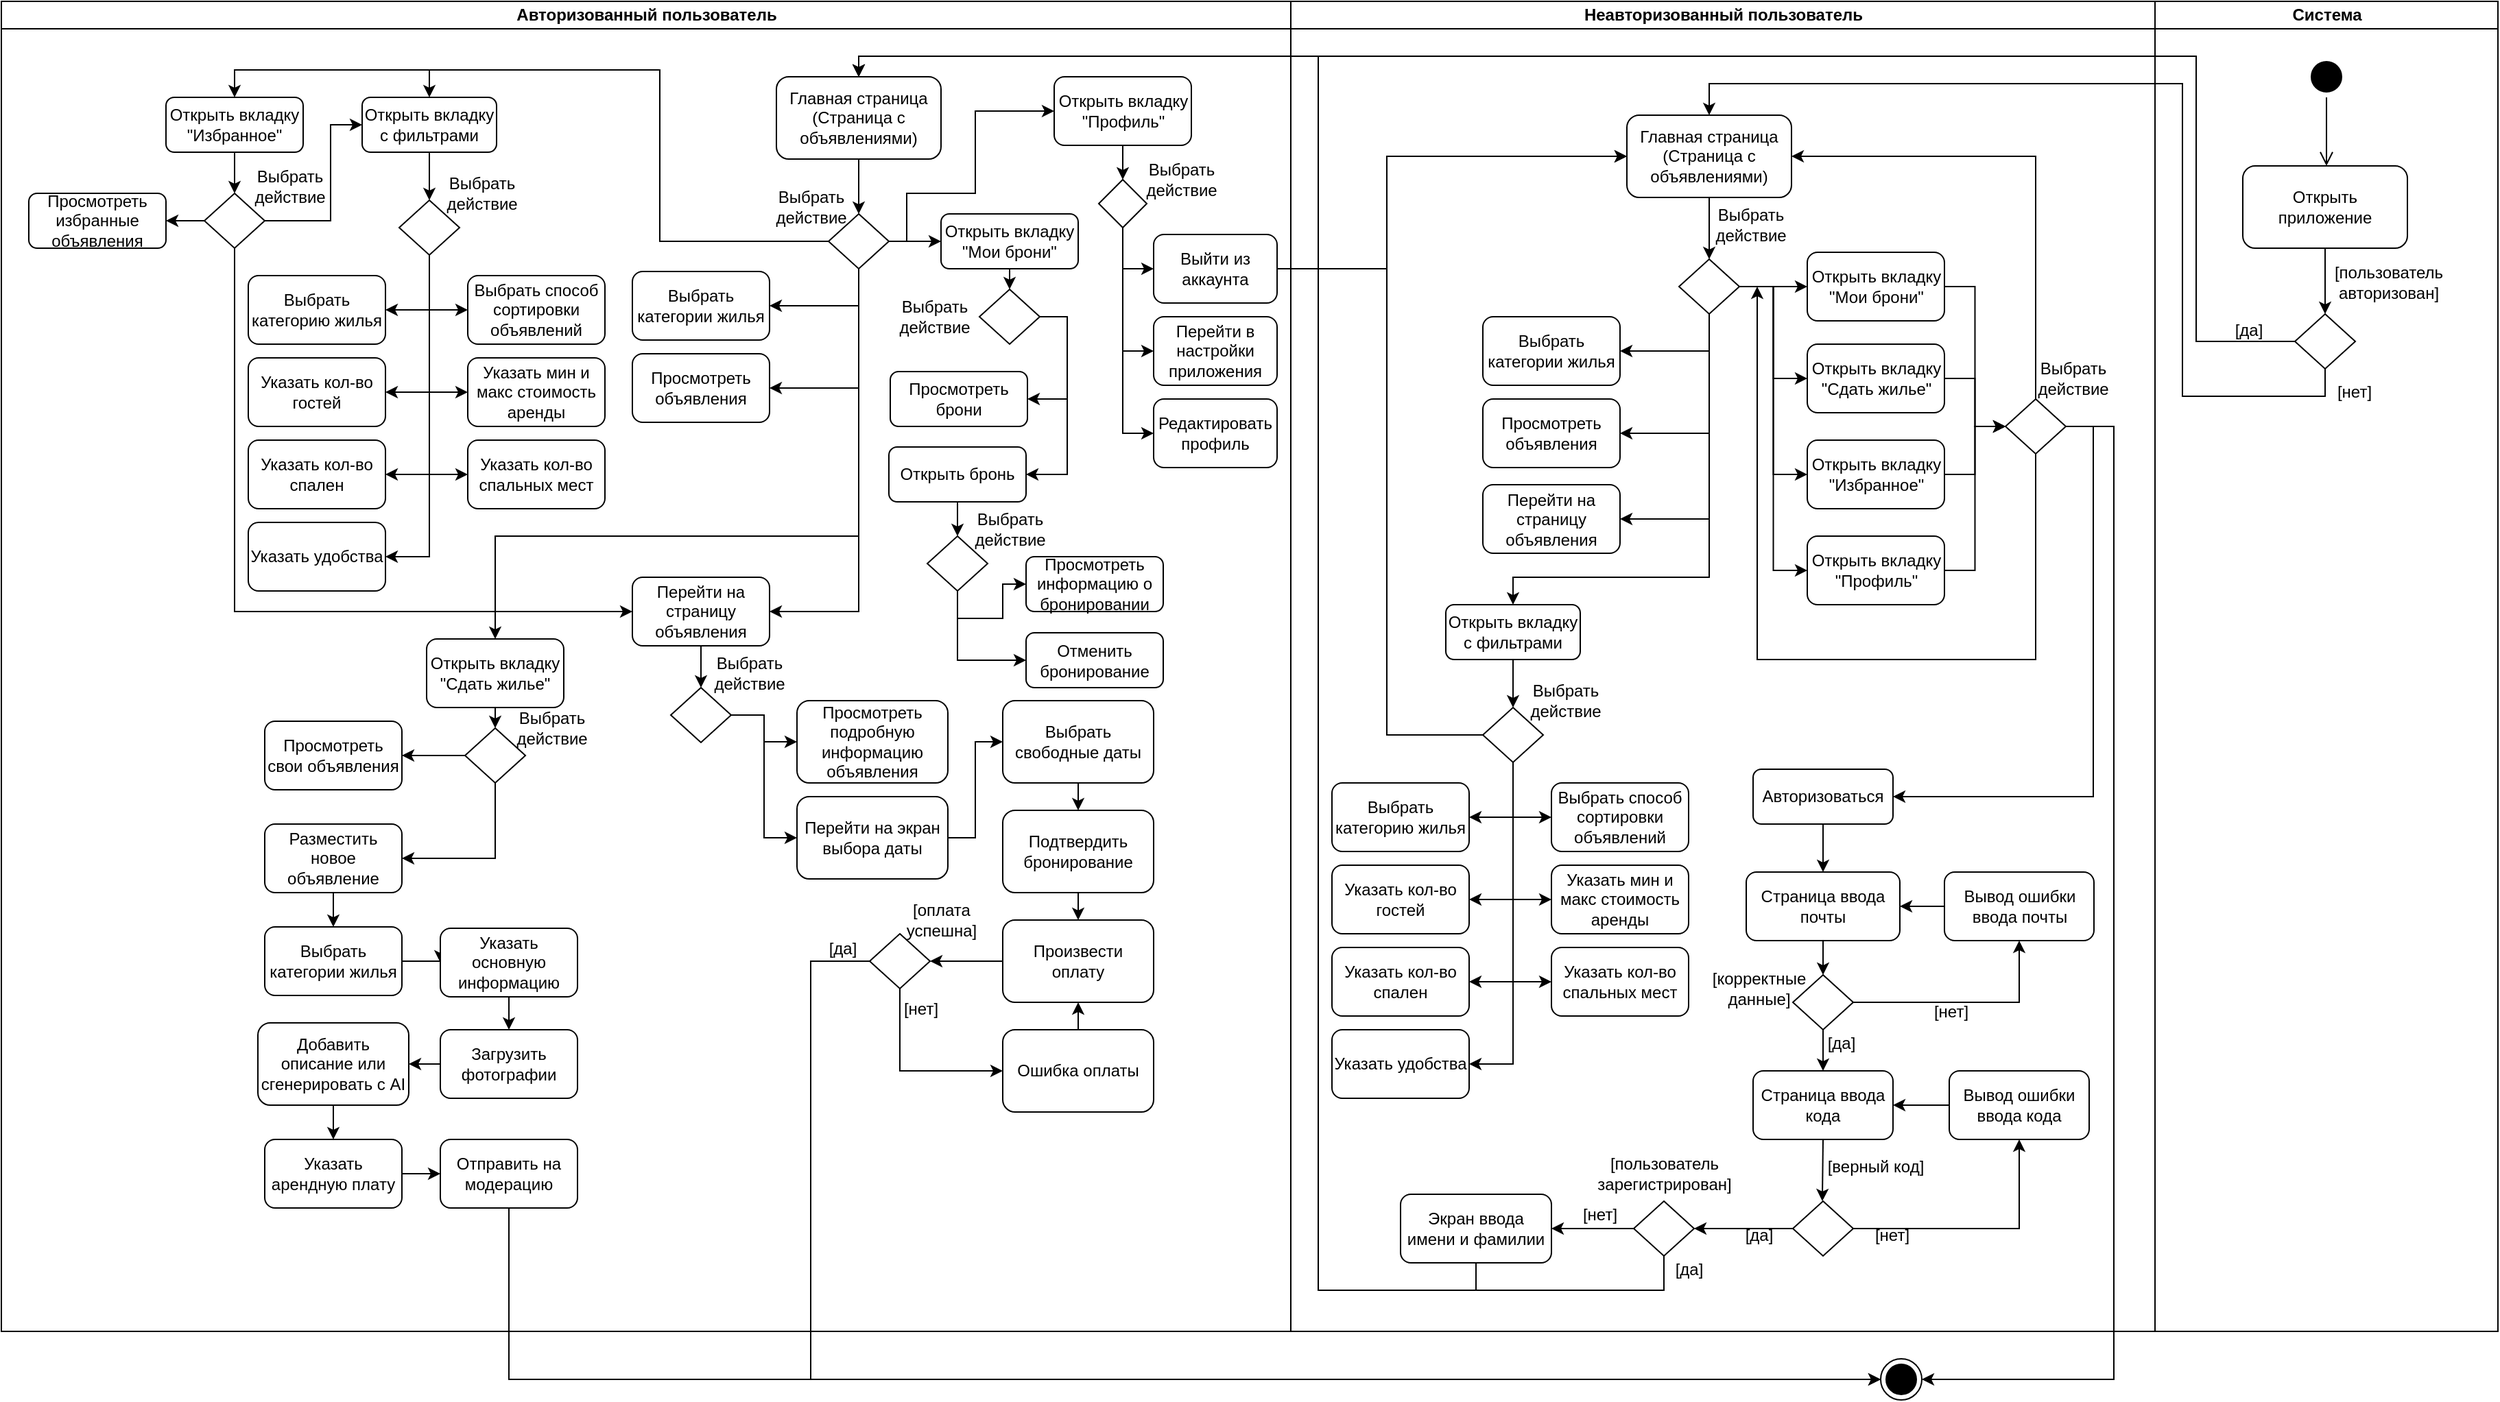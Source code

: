 <mxfile version="26.1.3">
  <diagram name="Page-1" id="0783ab3e-0a74-02c8-0abd-f7b4e66b4bec">
    <mxGraphModel grid="1" page="1" gridSize="10" guides="1" tooltips="1" connect="1" arrows="1" fold="1" pageScale="1" pageWidth="850" pageHeight="1100" background="none" math="0" shadow="0">
      <root>
        <mxCell id="0" />
        <mxCell id="1" parent="0" />
        <mxCell id="i9ToYLFJLR2YgmhlWvFc-34" value="Неавторизованный пользователь" style="swimlane;html=1;startSize=20;" vertex="1" parent="1">
          <mxGeometry x="700" y="40" width="630" height="970" as="geometry" />
        </mxCell>
        <mxCell id="i9ToYLFJLR2YgmhlWvFc-97" style="edgeStyle=orthogonalEdgeStyle;rounded=0;orthogonalLoop=1;jettySize=auto;html=1;exitX=0.5;exitY=1;exitDx=0;exitDy=0;entryX=0.5;entryY=0;entryDx=0;entryDy=0;" edge="1" parent="i9ToYLFJLR2YgmhlWvFc-34" source="i9ToYLFJLR2YgmhlWvFc-94" target="i9ToYLFJLR2YgmhlWvFc-96">
          <mxGeometry relative="1" as="geometry" />
        </mxCell>
        <mxCell id="i9ToYLFJLR2YgmhlWvFc-94" value="Главная страница (Страница с объявлениями)" style="rounded=1;whiteSpace=wrap;html=1;" vertex="1" parent="i9ToYLFJLR2YgmhlWvFc-34">
          <mxGeometry x="245" y="83" width="120" height="60" as="geometry" />
        </mxCell>
        <mxCell id="i9ToYLFJLR2YgmhlWvFc-125" style="edgeStyle=orthogonalEdgeStyle;rounded=0;orthogonalLoop=1;jettySize=auto;html=1;exitX=0;exitY=0.5;exitDx=0;exitDy=0;entryX=0.5;entryY=0;entryDx=0;entryDy=0;" edge="1" parent="i9ToYLFJLR2YgmhlWvFc-34" source="i9ToYLFJLR2YgmhlWvFc-96" target="i9ToYLFJLR2YgmhlWvFc-105">
          <mxGeometry relative="1" as="geometry">
            <Array as="points">
              <mxPoint x="305" y="208" />
              <mxPoint x="305" y="420" />
              <mxPoint x="162" y="420" />
            </Array>
          </mxGeometry>
        </mxCell>
        <mxCell id="i9ToYLFJLR2YgmhlWvFc-195" style="edgeStyle=orthogonalEdgeStyle;rounded=0;orthogonalLoop=1;jettySize=auto;html=1;exitX=0.5;exitY=1;exitDx=0;exitDy=0;entryX=1;entryY=0.5;entryDx=0;entryDy=0;" edge="1" parent="i9ToYLFJLR2YgmhlWvFc-34" source="i9ToYLFJLR2YgmhlWvFc-96" target="i9ToYLFJLR2YgmhlWvFc-104">
          <mxGeometry relative="1" as="geometry" />
        </mxCell>
        <mxCell id="i9ToYLFJLR2YgmhlWvFc-196" style="edgeStyle=orthogonalEdgeStyle;rounded=0;orthogonalLoop=1;jettySize=auto;html=1;exitX=0.5;exitY=1;exitDx=0;exitDy=0;entryX=1;entryY=0.5;entryDx=0;entryDy=0;" edge="1" parent="i9ToYLFJLR2YgmhlWvFc-34" source="i9ToYLFJLR2YgmhlWvFc-96" target="i9ToYLFJLR2YgmhlWvFc-107">
          <mxGeometry relative="1" as="geometry" />
        </mxCell>
        <mxCell id="i9ToYLFJLR2YgmhlWvFc-197" style="edgeStyle=orthogonalEdgeStyle;rounded=0;orthogonalLoop=1;jettySize=auto;html=1;exitX=0.5;exitY=1;exitDx=0;exitDy=0;entryX=1;entryY=0.5;entryDx=0;entryDy=0;" edge="1" parent="i9ToYLFJLR2YgmhlWvFc-34" source="i9ToYLFJLR2YgmhlWvFc-96" target="i9ToYLFJLR2YgmhlWvFc-108">
          <mxGeometry relative="1" as="geometry" />
        </mxCell>
        <mxCell id="i9ToYLFJLR2YgmhlWvFc-198" style="edgeStyle=orthogonalEdgeStyle;rounded=0;orthogonalLoop=1;jettySize=auto;html=1;exitX=1;exitY=0.5;exitDx=0;exitDy=0;entryX=0;entryY=0.5;entryDx=0;entryDy=0;" edge="1" parent="i9ToYLFJLR2YgmhlWvFc-34" source="i9ToYLFJLR2YgmhlWvFc-96" target="i9ToYLFJLR2YgmhlWvFc-101">
          <mxGeometry relative="1" as="geometry" />
        </mxCell>
        <mxCell id="i9ToYLFJLR2YgmhlWvFc-209" style="edgeStyle=orthogonalEdgeStyle;rounded=0;orthogonalLoop=1;jettySize=auto;html=1;exitX=1;exitY=0.5;exitDx=0;exitDy=0;entryX=0;entryY=0.5;entryDx=0;entryDy=0;" edge="1" parent="i9ToYLFJLR2YgmhlWvFc-34" source="i9ToYLFJLR2YgmhlWvFc-96" target="i9ToYLFJLR2YgmhlWvFc-102">
          <mxGeometry relative="1" as="geometry" />
        </mxCell>
        <mxCell id="i9ToYLFJLR2YgmhlWvFc-210" style="edgeStyle=orthogonalEdgeStyle;rounded=0;orthogonalLoop=1;jettySize=auto;html=1;exitX=1;exitY=0.5;exitDx=0;exitDy=0;entryX=0;entryY=0.5;entryDx=0;entryDy=0;" edge="1" parent="i9ToYLFJLR2YgmhlWvFc-34" source="i9ToYLFJLR2YgmhlWvFc-96" target="i9ToYLFJLR2YgmhlWvFc-99">
          <mxGeometry relative="1" as="geometry" />
        </mxCell>
        <mxCell id="i9ToYLFJLR2YgmhlWvFc-211" style="edgeStyle=orthogonalEdgeStyle;rounded=0;orthogonalLoop=1;jettySize=auto;html=1;exitX=1;exitY=0.5;exitDx=0;exitDy=0;entryX=0;entryY=0.5;entryDx=0;entryDy=0;" edge="1" parent="i9ToYLFJLR2YgmhlWvFc-34" source="i9ToYLFJLR2YgmhlWvFc-96" target="i9ToYLFJLR2YgmhlWvFc-103">
          <mxGeometry relative="1" as="geometry" />
        </mxCell>
        <mxCell id="i9ToYLFJLR2YgmhlWvFc-96" value="" style="rhombus;whiteSpace=wrap;html=1;" vertex="1" parent="i9ToYLFJLR2YgmhlWvFc-34">
          <mxGeometry x="283" y="188" width="44" height="40" as="geometry" />
        </mxCell>
        <mxCell id="i9ToYLFJLR2YgmhlWvFc-98" value="Выбрать&lt;div&gt;действие&lt;/div&gt;" style="text;html=1;align=center;verticalAlign=middle;resizable=0;points=[];autosize=1;strokeColor=none;fillColor=none;" vertex="1" parent="i9ToYLFJLR2YgmhlWvFc-34">
          <mxGeometry x="295" y="143" width="80" height="40" as="geometry" />
        </mxCell>
        <mxCell id="i9ToYLFJLR2YgmhlWvFc-109" style="edgeStyle=orthogonalEdgeStyle;rounded=0;orthogonalLoop=1;jettySize=auto;html=1;exitX=0.5;exitY=1;exitDx=0;exitDy=0;entryX=0.5;entryY=0;entryDx=0;entryDy=0;" edge="1" parent="i9ToYLFJLR2YgmhlWvFc-34" source="i9ToYLFJLR2YgmhlWvFc-105" target="i9ToYLFJLR2YgmhlWvFc-106">
          <mxGeometry relative="1" as="geometry" />
        </mxCell>
        <mxCell id="i9ToYLFJLR2YgmhlWvFc-105" value="Открыть вкладку с фильтрами" style="rounded=1;whiteSpace=wrap;html=1;" vertex="1" parent="i9ToYLFJLR2YgmhlWvFc-34">
          <mxGeometry x="113" y="440" width="98" height="40" as="geometry" />
        </mxCell>
        <mxCell id="i9ToYLFJLR2YgmhlWvFc-118" style="edgeStyle=orthogonalEdgeStyle;rounded=0;orthogonalLoop=1;jettySize=auto;html=1;exitX=0.5;exitY=1;exitDx=0;exitDy=0;entryX=0;entryY=0.5;entryDx=0;entryDy=0;" edge="1" parent="i9ToYLFJLR2YgmhlWvFc-34" source="i9ToYLFJLR2YgmhlWvFc-106" target="i9ToYLFJLR2YgmhlWvFc-112">
          <mxGeometry relative="1" as="geometry" />
        </mxCell>
        <mxCell id="i9ToYLFJLR2YgmhlWvFc-119" style="edgeStyle=orthogonalEdgeStyle;rounded=0;orthogonalLoop=1;jettySize=auto;html=1;exitX=0.5;exitY=1;exitDx=0;exitDy=0;entryX=1;entryY=0.5;entryDx=0;entryDy=0;" edge="1" parent="i9ToYLFJLR2YgmhlWvFc-34" source="i9ToYLFJLR2YgmhlWvFc-106" target="i9ToYLFJLR2YgmhlWvFc-111">
          <mxGeometry relative="1" as="geometry" />
        </mxCell>
        <mxCell id="i9ToYLFJLR2YgmhlWvFc-120" style="edgeStyle=orthogonalEdgeStyle;rounded=0;orthogonalLoop=1;jettySize=auto;html=1;exitX=0.5;exitY=1;exitDx=0;exitDy=0;entryX=0;entryY=0.5;entryDx=0;entryDy=0;" edge="1" parent="i9ToYLFJLR2YgmhlWvFc-34" source="i9ToYLFJLR2YgmhlWvFc-106" target="i9ToYLFJLR2YgmhlWvFc-113">
          <mxGeometry relative="1" as="geometry" />
        </mxCell>
        <mxCell id="i9ToYLFJLR2YgmhlWvFc-121" style="edgeStyle=orthogonalEdgeStyle;rounded=0;orthogonalLoop=1;jettySize=auto;html=1;exitX=0.5;exitY=1;exitDx=0;exitDy=0;entryX=1;entryY=0.5;entryDx=0;entryDy=0;" edge="1" parent="i9ToYLFJLR2YgmhlWvFc-34" source="i9ToYLFJLR2YgmhlWvFc-106" target="i9ToYLFJLR2YgmhlWvFc-114">
          <mxGeometry relative="1" as="geometry" />
        </mxCell>
        <mxCell id="i9ToYLFJLR2YgmhlWvFc-122" style="edgeStyle=orthogonalEdgeStyle;rounded=0;orthogonalLoop=1;jettySize=auto;html=1;exitX=0.5;exitY=1;exitDx=0;exitDy=0;entryX=0;entryY=0.5;entryDx=0;entryDy=0;" edge="1" parent="i9ToYLFJLR2YgmhlWvFc-34" source="i9ToYLFJLR2YgmhlWvFc-106" target="i9ToYLFJLR2YgmhlWvFc-116">
          <mxGeometry relative="1" as="geometry" />
        </mxCell>
        <mxCell id="i9ToYLFJLR2YgmhlWvFc-123" style="edgeStyle=orthogonalEdgeStyle;rounded=0;orthogonalLoop=1;jettySize=auto;html=1;exitX=0.5;exitY=1;exitDx=0;exitDy=0;entryX=1;entryY=0.5;entryDx=0;entryDy=0;" edge="1" parent="i9ToYLFJLR2YgmhlWvFc-34" source="i9ToYLFJLR2YgmhlWvFc-106" target="i9ToYLFJLR2YgmhlWvFc-115">
          <mxGeometry relative="1" as="geometry" />
        </mxCell>
        <mxCell id="i9ToYLFJLR2YgmhlWvFc-124" style="edgeStyle=orthogonalEdgeStyle;rounded=0;orthogonalLoop=1;jettySize=auto;html=1;exitX=0.5;exitY=1;exitDx=0;exitDy=0;entryX=1;entryY=0.5;entryDx=0;entryDy=0;" edge="1" parent="i9ToYLFJLR2YgmhlWvFc-34" source="i9ToYLFJLR2YgmhlWvFc-106" target="i9ToYLFJLR2YgmhlWvFc-117">
          <mxGeometry relative="1" as="geometry" />
        </mxCell>
        <mxCell id="i9ToYLFJLR2YgmhlWvFc-406" style="edgeStyle=orthogonalEdgeStyle;rounded=0;orthogonalLoop=1;jettySize=auto;html=1;exitX=0;exitY=0.5;exitDx=0;exitDy=0;entryX=0;entryY=0.5;entryDx=0;entryDy=0;" edge="1" parent="i9ToYLFJLR2YgmhlWvFc-34" source="i9ToYLFJLR2YgmhlWvFc-106" target="i9ToYLFJLR2YgmhlWvFc-94">
          <mxGeometry relative="1" as="geometry">
            <Array as="points">
              <mxPoint x="70" y="535" />
              <mxPoint x="70" y="113" />
            </Array>
          </mxGeometry>
        </mxCell>
        <mxCell id="i9ToYLFJLR2YgmhlWvFc-106" value="" style="rhombus;whiteSpace=wrap;html=1;" vertex="1" parent="i9ToYLFJLR2YgmhlWvFc-34">
          <mxGeometry x="140" y="515" width="44" height="40" as="geometry" />
        </mxCell>
        <mxCell id="i9ToYLFJLR2YgmhlWvFc-104" value="Выбрать категории жилья" style="rounded=1;whiteSpace=wrap;html=1;" vertex="1" parent="i9ToYLFJLR2YgmhlWvFc-34">
          <mxGeometry x="140" y="230" width="100" height="50" as="geometry" />
        </mxCell>
        <mxCell id="i9ToYLFJLR2YgmhlWvFc-107" value="Просмотреть объявления" style="rounded=1;whiteSpace=wrap;html=1;" vertex="1" parent="i9ToYLFJLR2YgmhlWvFc-34">
          <mxGeometry x="140" y="290" width="100" height="50" as="geometry" />
        </mxCell>
        <mxCell id="i9ToYLFJLR2YgmhlWvFc-108" value="Перейти на страницу объявления" style="rounded=1;whiteSpace=wrap;html=1;" vertex="1" parent="i9ToYLFJLR2YgmhlWvFc-34">
          <mxGeometry x="140" y="352.5" width="100" height="50" as="geometry" />
        </mxCell>
        <mxCell id="i9ToYLFJLR2YgmhlWvFc-110" value="Выбрать&lt;div&gt;действие&lt;/div&gt;" style="text;html=1;align=center;verticalAlign=middle;resizable=0;points=[];autosize=1;strokeColor=none;fillColor=none;" vertex="1" parent="i9ToYLFJLR2YgmhlWvFc-34">
          <mxGeometry x="160" y="490" width="80" height="40" as="geometry" />
        </mxCell>
        <mxCell id="i9ToYLFJLR2YgmhlWvFc-111" value="Выбрать категорию жилья" style="rounded=1;whiteSpace=wrap;html=1;" vertex="1" parent="i9ToYLFJLR2YgmhlWvFc-34">
          <mxGeometry x="30" y="570" width="100" height="50" as="geometry" />
        </mxCell>
        <mxCell id="i9ToYLFJLR2YgmhlWvFc-112" value="Выбрать способ сортировки объявлений" style="rounded=1;whiteSpace=wrap;html=1;" vertex="1" parent="i9ToYLFJLR2YgmhlWvFc-34">
          <mxGeometry x="190" y="570" width="100" height="50" as="geometry" />
        </mxCell>
        <mxCell id="i9ToYLFJLR2YgmhlWvFc-113" value="Указать мин и макс стоимость аренды" style="rounded=1;whiteSpace=wrap;html=1;" vertex="1" parent="i9ToYLFJLR2YgmhlWvFc-34">
          <mxGeometry x="190" y="630" width="100" height="50" as="geometry" />
        </mxCell>
        <mxCell id="i9ToYLFJLR2YgmhlWvFc-114" value="Указать кол-во гостей" style="rounded=1;whiteSpace=wrap;html=1;" vertex="1" parent="i9ToYLFJLR2YgmhlWvFc-34">
          <mxGeometry x="30" y="630" width="100" height="50" as="geometry" />
        </mxCell>
        <mxCell id="i9ToYLFJLR2YgmhlWvFc-115" value="Указать кол-во спален" style="rounded=1;whiteSpace=wrap;html=1;" vertex="1" parent="i9ToYLFJLR2YgmhlWvFc-34">
          <mxGeometry x="30" y="690" width="100" height="50" as="geometry" />
        </mxCell>
        <mxCell id="i9ToYLFJLR2YgmhlWvFc-116" value="Указать кол-во спальных мест" style="rounded=1;whiteSpace=wrap;html=1;" vertex="1" parent="i9ToYLFJLR2YgmhlWvFc-34">
          <mxGeometry x="190" y="690" width="100" height="50" as="geometry" />
        </mxCell>
        <mxCell id="i9ToYLFJLR2YgmhlWvFc-117" value="Указать удобства" style="rounded=1;whiteSpace=wrap;html=1;" vertex="1" parent="i9ToYLFJLR2YgmhlWvFc-34">
          <mxGeometry x="30" y="750" width="100" height="50" as="geometry" />
        </mxCell>
        <mxCell id="i9ToYLFJLR2YgmhlWvFc-151" style="edgeStyle=orthogonalEdgeStyle;rounded=0;orthogonalLoop=1;jettySize=auto;html=1;exitX=0.5;exitY=1;exitDx=0;exitDy=0;entryX=0.5;entryY=0;entryDx=0;entryDy=0;" edge="1" parent="i9ToYLFJLR2YgmhlWvFc-34" source="i9ToYLFJLR2YgmhlWvFc-139" target="i9ToYLFJLR2YgmhlWvFc-140">
          <mxGeometry relative="1" as="geometry" />
        </mxCell>
        <mxCell id="i9ToYLFJLR2YgmhlWvFc-139" value="Авторизоваться" style="rounded=1;whiteSpace=wrap;html=1;" vertex="1" parent="i9ToYLFJLR2YgmhlWvFc-34">
          <mxGeometry x="337" y="560" width="102" height="40" as="geometry" />
        </mxCell>
        <mxCell id="i9ToYLFJLR2YgmhlWvFc-142" style="edgeStyle=orthogonalEdgeStyle;rounded=0;orthogonalLoop=1;jettySize=auto;html=1;exitX=0.5;exitY=1;exitDx=0;exitDy=0;entryX=0.5;entryY=0;entryDx=0;entryDy=0;" edge="1" parent="i9ToYLFJLR2YgmhlWvFc-34" source="i9ToYLFJLR2YgmhlWvFc-140" target="i9ToYLFJLR2YgmhlWvFc-141">
          <mxGeometry relative="1" as="geometry" />
        </mxCell>
        <mxCell id="i9ToYLFJLR2YgmhlWvFc-140" value="Страница ввода почты" style="rounded=1;whiteSpace=wrap;html=1;" vertex="1" parent="i9ToYLFJLR2YgmhlWvFc-34">
          <mxGeometry x="332" y="635" width="112" height="50" as="geometry" />
        </mxCell>
        <mxCell id="i9ToYLFJLR2YgmhlWvFc-145" style="edgeStyle=orthogonalEdgeStyle;rounded=0;orthogonalLoop=1;jettySize=auto;html=1;exitX=0.5;exitY=1;exitDx=0;exitDy=0;entryX=0.5;entryY=0;entryDx=0;entryDy=0;" edge="1" parent="i9ToYLFJLR2YgmhlWvFc-34" source="i9ToYLFJLR2YgmhlWvFc-141" target="i9ToYLFJLR2YgmhlWvFc-144">
          <mxGeometry relative="1" as="geometry" />
        </mxCell>
        <mxCell id="i9ToYLFJLR2YgmhlWvFc-147" style="edgeStyle=orthogonalEdgeStyle;rounded=0;orthogonalLoop=1;jettySize=auto;html=1;exitX=1;exitY=0.5;exitDx=0;exitDy=0;entryX=0.5;entryY=1;entryDx=0;entryDy=0;" edge="1" parent="i9ToYLFJLR2YgmhlWvFc-34" source="i9ToYLFJLR2YgmhlWvFc-141" target="i9ToYLFJLR2YgmhlWvFc-157">
          <mxGeometry relative="1" as="geometry" />
        </mxCell>
        <mxCell id="i9ToYLFJLR2YgmhlWvFc-141" value="" style="rhombus;whiteSpace=wrap;html=1;" vertex="1" parent="i9ToYLFJLR2YgmhlWvFc-34">
          <mxGeometry x="366" y="710" width="44" height="40" as="geometry" />
        </mxCell>
        <mxCell id="i9ToYLFJLR2YgmhlWvFc-143" value="[корректные&lt;div&gt;данные]&lt;/div&gt;" style="text;html=1;align=center;verticalAlign=middle;resizable=0;points=[];autosize=1;strokeColor=none;fillColor=none;" vertex="1" parent="i9ToYLFJLR2YgmhlWvFc-34">
          <mxGeometry x="296" y="700" width="90" height="40" as="geometry" />
        </mxCell>
        <mxCell id="i9ToYLFJLR2YgmhlWvFc-152" style="edgeStyle=orthogonalEdgeStyle;rounded=0;orthogonalLoop=1;jettySize=auto;html=1;exitX=0.5;exitY=1;exitDx=0;exitDy=0;" edge="1" parent="i9ToYLFJLR2YgmhlWvFc-34" source="i9ToYLFJLR2YgmhlWvFc-144">
          <mxGeometry relative="1" as="geometry">
            <mxPoint x="387.471" y="875" as="targetPoint" />
          </mxGeometry>
        </mxCell>
        <mxCell id="i9ToYLFJLR2YgmhlWvFc-144" value="Страница ввода кода" style="rounded=1;whiteSpace=wrap;html=1;" vertex="1" parent="i9ToYLFJLR2YgmhlWvFc-34">
          <mxGeometry x="337" y="780" width="102" height="50" as="geometry" />
        </mxCell>
        <mxCell id="i9ToYLFJLR2YgmhlWvFc-146" value="[да]" style="text;html=1;align=center;verticalAlign=middle;resizable=0;points=[];autosize=1;strokeColor=none;fillColor=none;" vertex="1" parent="i9ToYLFJLR2YgmhlWvFc-34">
          <mxGeometry x="381" y="745" width="40" height="30" as="geometry" />
        </mxCell>
        <mxCell id="i9ToYLFJLR2YgmhlWvFc-149" value="[нет]" style="text;html=1;align=center;verticalAlign=middle;resizable=0;points=[];autosize=1;strokeColor=none;fillColor=none;" vertex="1" parent="i9ToYLFJLR2YgmhlWvFc-34">
          <mxGeometry x="456" y="722" width="50" height="30" as="geometry" />
        </mxCell>
        <mxCell id="i9ToYLFJLR2YgmhlWvFc-155" style="edgeStyle=orthogonalEdgeStyle;rounded=0;orthogonalLoop=1;jettySize=auto;html=1;exitX=1;exitY=0.5;exitDx=0;exitDy=0;entryX=0.5;entryY=1;entryDx=0;entryDy=0;" edge="1" parent="i9ToYLFJLR2YgmhlWvFc-34" source="i9ToYLFJLR2YgmhlWvFc-153" target="i9ToYLFJLR2YgmhlWvFc-159">
          <mxGeometry relative="1" as="geometry" />
        </mxCell>
        <mxCell id="i9ToYLFJLR2YgmhlWvFc-161" style="edgeStyle=orthogonalEdgeStyle;rounded=0;orthogonalLoop=1;jettySize=auto;html=1;exitX=0;exitY=0.5;exitDx=0;exitDy=0;entryX=1;entryY=0.5;entryDx=0;entryDy=0;" edge="1" parent="i9ToYLFJLR2YgmhlWvFc-34" source="i9ToYLFJLR2YgmhlWvFc-153" target="i9ToYLFJLR2YgmhlWvFc-164">
          <mxGeometry relative="1" as="geometry">
            <mxPoint x="298" y="895" as="targetPoint" />
          </mxGeometry>
        </mxCell>
        <mxCell id="i9ToYLFJLR2YgmhlWvFc-153" value="" style="rhombus;whiteSpace=wrap;html=1;" vertex="1" parent="i9ToYLFJLR2YgmhlWvFc-34">
          <mxGeometry x="366" y="875" width="44" height="40" as="geometry" />
        </mxCell>
        <mxCell id="i9ToYLFJLR2YgmhlWvFc-154" value="[верный код]" style="text;html=1;align=center;verticalAlign=middle;resizable=0;points=[];autosize=1;strokeColor=none;fillColor=none;" vertex="1" parent="i9ToYLFJLR2YgmhlWvFc-34">
          <mxGeometry x="381" y="835" width="90" height="30" as="geometry" />
        </mxCell>
        <mxCell id="i9ToYLFJLR2YgmhlWvFc-156" value="[нет]" style="text;html=1;align=center;verticalAlign=middle;resizable=0;points=[];autosize=1;strokeColor=none;fillColor=none;" vertex="1" parent="i9ToYLFJLR2YgmhlWvFc-34">
          <mxGeometry x="413" y="885" width="50" height="30" as="geometry" />
        </mxCell>
        <mxCell id="i9ToYLFJLR2YgmhlWvFc-158" style="edgeStyle=orthogonalEdgeStyle;rounded=0;orthogonalLoop=1;jettySize=auto;html=1;exitX=0;exitY=0.5;exitDx=0;exitDy=0;entryX=1;entryY=0.5;entryDx=0;entryDy=0;" edge="1" parent="i9ToYLFJLR2YgmhlWvFc-34" source="i9ToYLFJLR2YgmhlWvFc-157" target="i9ToYLFJLR2YgmhlWvFc-140">
          <mxGeometry relative="1" as="geometry" />
        </mxCell>
        <mxCell id="i9ToYLFJLR2YgmhlWvFc-157" value="Вывод ошибки ввода почты" style="rounded=1;whiteSpace=wrap;html=1;" vertex="1" parent="i9ToYLFJLR2YgmhlWvFc-34">
          <mxGeometry x="476.5" y="635" width="109" height="50" as="geometry" />
        </mxCell>
        <mxCell id="i9ToYLFJLR2YgmhlWvFc-160" style="edgeStyle=orthogonalEdgeStyle;rounded=0;orthogonalLoop=1;jettySize=auto;html=1;exitX=0;exitY=0.5;exitDx=0;exitDy=0;entryX=1;entryY=0.5;entryDx=0;entryDy=0;" edge="1" parent="i9ToYLFJLR2YgmhlWvFc-34" source="i9ToYLFJLR2YgmhlWvFc-159" target="i9ToYLFJLR2YgmhlWvFc-144">
          <mxGeometry relative="1" as="geometry" />
        </mxCell>
        <mxCell id="i9ToYLFJLR2YgmhlWvFc-159" value="Вывод ошибки ввода кода" style="rounded=1;whiteSpace=wrap;html=1;" vertex="1" parent="i9ToYLFJLR2YgmhlWvFc-34">
          <mxGeometry x="480" y="780" width="102" height="50" as="geometry" />
        </mxCell>
        <mxCell id="i9ToYLFJLR2YgmhlWvFc-163" value="[да]" style="text;html=1;align=center;verticalAlign=middle;resizable=0;points=[];autosize=1;strokeColor=none;fillColor=none;" vertex="1" parent="i9ToYLFJLR2YgmhlWvFc-34">
          <mxGeometry x="321" y="885" width="40" height="30" as="geometry" />
        </mxCell>
        <mxCell id="i9ToYLFJLR2YgmhlWvFc-169" style="edgeStyle=orthogonalEdgeStyle;rounded=0;orthogonalLoop=1;jettySize=auto;html=1;exitX=0;exitY=0.5;exitDx=0;exitDy=0;entryX=1;entryY=0.5;entryDx=0;entryDy=0;" edge="1" parent="i9ToYLFJLR2YgmhlWvFc-34" source="i9ToYLFJLR2YgmhlWvFc-164" target="i9ToYLFJLR2YgmhlWvFc-167">
          <mxGeometry relative="1" as="geometry" />
        </mxCell>
        <mxCell id="i9ToYLFJLR2YgmhlWvFc-164" value="" style="rhombus;whiteSpace=wrap;html=1;" vertex="1" parent="i9ToYLFJLR2YgmhlWvFc-34">
          <mxGeometry x="250" y="875" width="44" height="40" as="geometry" />
        </mxCell>
        <mxCell id="i9ToYLFJLR2YgmhlWvFc-166" value="[пользователь&lt;div&gt;зарегистрирован]&lt;/div&gt;" style="text;html=1;align=center;verticalAlign=middle;resizable=0;points=[];autosize=1;strokeColor=none;fillColor=none;" vertex="1" parent="i9ToYLFJLR2YgmhlWvFc-34">
          <mxGeometry x="212" y="835" width="120" height="40" as="geometry" />
        </mxCell>
        <mxCell id="i9ToYLFJLR2YgmhlWvFc-167" value="Экран ввода имени и фамилии" style="rounded=1;whiteSpace=wrap;html=1;" vertex="1" parent="i9ToYLFJLR2YgmhlWvFc-34">
          <mxGeometry x="80" y="870" width="110" height="50" as="geometry" />
        </mxCell>
        <mxCell id="i9ToYLFJLR2YgmhlWvFc-172" value="[нет]" style="text;html=1;align=center;verticalAlign=middle;resizable=0;points=[];autosize=1;strokeColor=none;fillColor=none;" vertex="1" parent="i9ToYLFJLR2YgmhlWvFc-34">
          <mxGeometry x="200" y="870" width="50" height="30" as="geometry" />
        </mxCell>
        <mxCell id="i9ToYLFJLR2YgmhlWvFc-175" value="[да]" style="text;html=1;align=center;verticalAlign=middle;resizable=0;points=[];autosize=1;strokeColor=none;fillColor=none;" vertex="1" parent="i9ToYLFJLR2YgmhlWvFc-34">
          <mxGeometry x="270" y="910" width="40" height="30" as="geometry" />
        </mxCell>
        <mxCell id="i9ToYLFJLR2YgmhlWvFc-215" style="edgeStyle=orthogonalEdgeStyle;rounded=0;orthogonalLoop=1;jettySize=auto;html=1;exitX=1;exitY=0.5;exitDx=0;exitDy=0;entryX=0;entryY=0.5;entryDx=0;entryDy=0;" edge="1" parent="i9ToYLFJLR2YgmhlWvFc-34" source="i9ToYLFJLR2YgmhlWvFc-99" target="i9ToYLFJLR2YgmhlWvFc-212">
          <mxGeometry relative="1" as="geometry" />
        </mxCell>
        <mxCell id="i9ToYLFJLR2YgmhlWvFc-99" value="Открыть вкладку &quot;Избранное&quot;" style="rounded=1;whiteSpace=wrap;html=1;" vertex="1" parent="i9ToYLFJLR2YgmhlWvFc-34">
          <mxGeometry x="376.5" y="320" width="100" height="50" as="geometry" />
        </mxCell>
        <mxCell id="i9ToYLFJLR2YgmhlWvFc-214" style="edgeStyle=orthogonalEdgeStyle;rounded=0;orthogonalLoop=1;jettySize=auto;html=1;exitX=1;exitY=0.5;exitDx=0;exitDy=0;entryX=0;entryY=0.5;entryDx=0;entryDy=0;" edge="1" parent="i9ToYLFJLR2YgmhlWvFc-34" source="i9ToYLFJLR2YgmhlWvFc-103" target="i9ToYLFJLR2YgmhlWvFc-212">
          <mxGeometry relative="1" as="geometry" />
        </mxCell>
        <mxCell id="i9ToYLFJLR2YgmhlWvFc-103" value="Открыть вкладку &quot;Профиль&quot;" style="rounded=1;whiteSpace=wrap;html=1;" vertex="1" parent="i9ToYLFJLR2YgmhlWvFc-34">
          <mxGeometry x="376.5" y="390" width="100" height="50" as="geometry" />
        </mxCell>
        <mxCell id="i9ToYLFJLR2YgmhlWvFc-217" style="edgeStyle=orthogonalEdgeStyle;rounded=0;orthogonalLoop=1;jettySize=auto;html=1;exitX=1;exitY=0.5;exitDx=0;exitDy=0;entryX=0;entryY=0.5;entryDx=0;entryDy=0;" edge="1" parent="i9ToYLFJLR2YgmhlWvFc-34" source="i9ToYLFJLR2YgmhlWvFc-101" target="i9ToYLFJLR2YgmhlWvFc-212">
          <mxGeometry relative="1" as="geometry" />
        </mxCell>
        <mxCell id="i9ToYLFJLR2YgmhlWvFc-101" value="Открыть вкладку &quot;Мои брони&quot;" style="rounded=1;whiteSpace=wrap;html=1;" vertex="1" parent="i9ToYLFJLR2YgmhlWvFc-34">
          <mxGeometry x="376.5" y="183" width="100" height="50" as="geometry" />
        </mxCell>
        <mxCell id="i9ToYLFJLR2YgmhlWvFc-216" style="edgeStyle=orthogonalEdgeStyle;rounded=0;orthogonalLoop=1;jettySize=auto;html=1;exitX=1;exitY=0.5;exitDx=0;exitDy=0;entryX=0;entryY=0.5;entryDx=0;entryDy=0;" edge="1" parent="i9ToYLFJLR2YgmhlWvFc-34" source="i9ToYLFJLR2YgmhlWvFc-102" target="i9ToYLFJLR2YgmhlWvFc-212">
          <mxGeometry relative="1" as="geometry" />
        </mxCell>
        <mxCell id="i9ToYLFJLR2YgmhlWvFc-102" value="Открыть вкладку &quot;Сдать жилье&quot;" style="rounded=1;whiteSpace=wrap;html=1;" vertex="1" parent="i9ToYLFJLR2YgmhlWvFc-34">
          <mxGeometry x="376.5" y="250" width="100" height="50" as="geometry" />
        </mxCell>
        <mxCell id="i9ToYLFJLR2YgmhlWvFc-218" style="edgeStyle=orthogonalEdgeStyle;rounded=0;orthogonalLoop=1;jettySize=auto;html=1;exitX=0.5;exitY=0;exitDx=0;exitDy=0;entryX=1;entryY=0.5;entryDx=0;entryDy=0;" edge="1" parent="i9ToYLFJLR2YgmhlWvFc-34" source="i9ToYLFJLR2YgmhlWvFc-212" target="i9ToYLFJLR2YgmhlWvFc-94">
          <mxGeometry relative="1" as="geometry" />
        </mxCell>
        <mxCell id="i9ToYLFJLR2YgmhlWvFc-219" style="edgeStyle=orthogonalEdgeStyle;rounded=0;orthogonalLoop=1;jettySize=auto;html=1;exitX=1;exitY=0.5;exitDx=0;exitDy=0;entryX=1;entryY=0.5;entryDx=0;entryDy=0;" edge="1" parent="i9ToYLFJLR2YgmhlWvFc-34" source="i9ToYLFJLR2YgmhlWvFc-212" target="i9ToYLFJLR2YgmhlWvFc-139">
          <mxGeometry relative="1" as="geometry" />
        </mxCell>
        <mxCell id="i9ToYLFJLR2YgmhlWvFc-220" style="edgeStyle=orthogonalEdgeStyle;rounded=0;orthogonalLoop=1;jettySize=auto;html=1;exitX=0.5;exitY=1;exitDx=0;exitDy=0;" edge="1" parent="i9ToYLFJLR2YgmhlWvFc-34" source="i9ToYLFJLR2YgmhlWvFc-212">
          <mxGeometry relative="1" as="geometry">
            <mxPoint x="340" y="208" as="targetPoint" />
            <Array as="points">
              <mxPoint x="543" y="480" />
              <mxPoint x="340" y="480" />
              <mxPoint x="340" y="208" />
            </Array>
          </mxGeometry>
        </mxCell>
        <mxCell id="i9ToYLFJLR2YgmhlWvFc-212" value="" style="rhombus;whiteSpace=wrap;html=1;" vertex="1" parent="i9ToYLFJLR2YgmhlWvFc-34">
          <mxGeometry x="521" y="290" width="44" height="40" as="geometry" />
        </mxCell>
        <mxCell id="i9ToYLFJLR2YgmhlWvFc-213" value="Выбрать&lt;div&gt;действие&lt;/div&gt;" style="text;html=1;align=center;verticalAlign=middle;resizable=0;points=[];autosize=1;strokeColor=none;fillColor=none;" vertex="1" parent="i9ToYLFJLR2YgmhlWvFc-34">
          <mxGeometry x="530" y="255" width="80" height="40" as="geometry" />
        </mxCell>
        <mxCell id="i9ToYLFJLR2YgmhlWvFc-50" value="Система" style="swimlane;html=1;startSize=20;" vertex="1" parent="1">
          <mxGeometry x="1330" y="40" width="250" height="970" as="geometry" />
        </mxCell>
        <mxCell id="i9ToYLFJLR2YgmhlWvFc-67" value="" style="ellipse;html=1;shape=startState;fillColor=#000000;strokeColor=#000000;" vertex="1" parent="i9ToYLFJLR2YgmhlWvFc-50">
          <mxGeometry x="110" y="40" width="30" height="30" as="geometry" />
        </mxCell>
        <mxCell id="i9ToYLFJLR2YgmhlWvFc-68" value="" style="edgeStyle=orthogonalEdgeStyle;html=1;verticalAlign=bottom;endArrow=open;endSize=8;strokeColor=#000000;rounded=0;" edge="1" parent="i9ToYLFJLR2YgmhlWvFc-50" source="i9ToYLFJLR2YgmhlWvFc-67">
          <mxGeometry relative="1" as="geometry">
            <mxPoint x="125" y="120" as="targetPoint" />
          </mxGeometry>
        </mxCell>
        <mxCell id="i9ToYLFJLR2YgmhlWvFc-170" style="edgeStyle=orthogonalEdgeStyle;rounded=0;orthogonalLoop=1;jettySize=auto;html=1;exitX=0.5;exitY=1;exitDx=0;exitDy=0;entryX=0.5;entryY=0;entryDx=0;entryDy=0;" edge="1" parent="i9ToYLFJLR2YgmhlWvFc-50" source="i9ToYLFJLR2YgmhlWvFc-69" target="i9ToYLFJLR2YgmhlWvFc-86">
          <mxGeometry relative="1" as="geometry" />
        </mxCell>
        <mxCell id="i9ToYLFJLR2YgmhlWvFc-69" value="Открыть приложение" style="rounded=1;whiteSpace=wrap;html=1;" vertex="1" parent="i9ToYLFJLR2YgmhlWvFc-50">
          <mxGeometry x="64" y="120" width="120" height="60" as="geometry" />
        </mxCell>
        <mxCell id="i9ToYLFJLR2YgmhlWvFc-86" value="" style="rhombus;whiteSpace=wrap;html=1;" vertex="1" parent="i9ToYLFJLR2YgmhlWvFc-50">
          <mxGeometry x="102" y="228" width="44" height="40" as="geometry" />
        </mxCell>
        <mxCell id="i9ToYLFJLR2YgmhlWvFc-92" value="[да]" style="text;html=1;align=center;verticalAlign=middle;resizable=0;points=[];autosize=1;strokeColor=none;fillColor=none;" vertex="1" parent="i9ToYLFJLR2YgmhlWvFc-50">
          <mxGeometry x="48" y="225" width="40" height="30" as="geometry" />
        </mxCell>
        <mxCell id="i9ToYLFJLR2YgmhlWvFc-93" value="[нет]" style="text;html=1;align=center;verticalAlign=middle;resizable=0;points=[];autosize=1;strokeColor=none;fillColor=none;" vertex="1" parent="i9ToYLFJLR2YgmhlWvFc-50">
          <mxGeometry x="120" y="270" width="50" height="30" as="geometry" />
        </mxCell>
        <mxCell id="i9ToYLFJLR2YgmhlWvFc-171" value="[пользователь&lt;div&gt;авторизован]&lt;/div&gt;" style="text;html=1;align=center;verticalAlign=middle;resizable=0;points=[];autosize=1;strokeColor=none;fillColor=none;" vertex="1" parent="i9ToYLFJLR2YgmhlWvFc-50">
          <mxGeometry x="120" y="185" width="100" height="40" as="geometry" />
        </mxCell>
        <mxCell id="i9ToYLFJLR2YgmhlWvFc-66" value="" style="ellipse;html=1;shape=endState;fillColor=#000000;strokeColor=#000000;" vertex="1" parent="1">
          <mxGeometry x="1130" y="1030" width="30" height="30" as="geometry" />
        </mxCell>
        <mxCell id="i9ToYLFJLR2YgmhlWvFc-90" style="edgeStyle=orthogonalEdgeStyle;rounded=0;orthogonalLoop=1;jettySize=auto;html=1;exitX=0.5;exitY=1;exitDx=0;exitDy=0;entryX=0.5;entryY=0;entryDx=0;entryDy=0;" edge="1" parent="1" source="i9ToYLFJLR2YgmhlWvFc-86" target="i9ToYLFJLR2YgmhlWvFc-94">
          <mxGeometry relative="1" as="geometry">
            <mxPoint x="1240" y="390" as="targetPoint" />
            <Array as="points">
              <mxPoint x="1454" y="328" />
              <mxPoint x="1350" y="328" />
              <mxPoint x="1350" y="100" />
              <mxPoint x="1005" y="100" />
            </Array>
          </mxGeometry>
        </mxCell>
        <mxCell id="i9ToYLFJLR2YgmhlWvFc-18" value="Авторизованный пользователь" style="swimlane;html=1;startSize=20;" vertex="1" parent="1">
          <mxGeometry x="-240" y="40" width="940" height="970" as="geometry" />
        </mxCell>
        <mxCell id="i9ToYLFJLR2YgmhlWvFc-222" style="edgeStyle=orthogonalEdgeStyle;rounded=0;orthogonalLoop=1;jettySize=auto;html=1;exitX=0.5;exitY=1;exitDx=0;exitDy=0;entryX=0.5;entryY=0;entryDx=0;entryDy=0;" edge="1" parent="i9ToYLFJLR2YgmhlWvFc-18" source="i9ToYLFJLR2YgmhlWvFc-223" target="i9ToYLFJLR2YgmhlWvFc-232">
          <mxGeometry relative="1" as="geometry" />
        </mxCell>
        <mxCell id="i9ToYLFJLR2YgmhlWvFc-223" value="Главная страница (Страница с объявлениями)" style="rounded=1;whiteSpace=wrap;html=1;" vertex="1" parent="i9ToYLFJLR2YgmhlWvFc-18">
          <mxGeometry x="565" y="55" width="120" height="60" as="geometry" />
        </mxCell>
        <mxCell id="i9ToYLFJLR2YgmhlWvFc-224" style="edgeStyle=orthogonalEdgeStyle;rounded=0;orthogonalLoop=1;jettySize=auto;html=1;exitX=0;exitY=0.5;exitDx=0;exitDy=0;entryX=0.5;entryY=0;entryDx=0;entryDy=0;" edge="1" parent="i9ToYLFJLR2YgmhlWvFc-18" source="i9ToYLFJLR2YgmhlWvFc-232" target="i9ToYLFJLR2YgmhlWvFc-235">
          <mxGeometry relative="1" as="geometry">
            <Array as="points">
              <mxPoint x="480" y="175" />
              <mxPoint x="480" y="50" />
              <mxPoint x="312" y="50" />
            </Array>
          </mxGeometry>
        </mxCell>
        <mxCell id="i9ToYLFJLR2YgmhlWvFc-225" style="edgeStyle=orthogonalEdgeStyle;rounded=0;orthogonalLoop=1;jettySize=auto;html=1;exitX=0.5;exitY=1;exitDx=0;exitDy=0;entryX=1;entryY=0.5;entryDx=0;entryDy=0;" edge="1" parent="i9ToYLFJLR2YgmhlWvFc-18" source="i9ToYLFJLR2YgmhlWvFc-232" target="i9ToYLFJLR2YgmhlWvFc-244">
          <mxGeometry relative="1" as="geometry" />
        </mxCell>
        <mxCell id="i9ToYLFJLR2YgmhlWvFc-226" style="edgeStyle=orthogonalEdgeStyle;rounded=0;orthogonalLoop=1;jettySize=auto;html=1;exitX=0.5;exitY=1;exitDx=0;exitDy=0;entryX=1;entryY=0.5;entryDx=0;entryDy=0;" edge="1" parent="i9ToYLFJLR2YgmhlWvFc-18" source="i9ToYLFJLR2YgmhlWvFc-232" target="i9ToYLFJLR2YgmhlWvFc-245">
          <mxGeometry relative="1" as="geometry" />
        </mxCell>
        <mxCell id="i9ToYLFJLR2YgmhlWvFc-227" style="edgeStyle=orthogonalEdgeStyle;rounded=0;orthogonalLoop=1;jettySize=auto;html=1;exitX=0.5;exitY=1;exitDx=0;exitDy=0;entryX=1;entryY=0.5;entryDx=0;entryDy=0;" edge="1" parent="i9ToYLFJLR2YgmhlWvFc-18" source="i9ToYLFJLR2YgmhlWvFc-232" target="i9ToYLFJLR2YgmhlWvFc-246">
          <mxGeometry relative="1" as="geometry" />
        </mxCell>
        <mxCell id="i9ToYLFJLR2YgmhlWvFc-307" style="edgeStyle=orthogonalEdgeStyle;rounded=0;orthogonalLoop=1;jettySize=auto;html=1;exitX=0;exitY=0.5;exitDx=0;exitDy=0;entryX=0.5;entryY=0;entryDx=0;entryDy=0;" edge="1" parent="i9ToYLFJLR2YgmhlWvFc-18" source="i9ToYLFJLR2YgmhlWvFc-232" target="i9ToYLFJLR2YgmhlWvFc-299">
          <mxGeometry relative="1" as="geometry">
            <Array as="points">
              <mxPoint x="480" y="175" />
              <mxPoint x="480" y="50" />
              <mxPoint x="170" y="50" />
            </Array>
          </mxGeometry>
        </mxCell>
        <mxCell id="i9ToYLFJLR2YgmhlWvFc-310" style="edgeStyle=orthogonalEdgeStyle;rounded=0;orthogonalLoop=1;jettySize=auto;html=1;exitX=1;exitY=0.5;exitDx=0;exitDy=0;entryX=0;entryY=0.5;entryDx=0;entryDy=0;" edge="1" parent="i9ToYLFJLR2YgmhlWvFc-18" source="i9ToYLFJLR2YgmhlWvFc-232" target="i9ToYLFJLR2YgmhlWvFc-309">
          <mxGeometry relative="1" as="geometry" />
        </mxCell>
        <mxCell id="i9ToYLFJLR2YgmhlWvFc-350" style="edgeStyle=orthogonalEdgeStyle;rounded=0;orthogonalLoop=1;jettySize=auto;html=1;exitX=0.5;exitY=1;exitDx=0;exitDy=0;entryX=0.5;entryY=0;entryDx=0;entryDy=0;" edge="1" parent="i9ToYLFJLR2YgmhlWvFc-18" source="i9ToYLFJLR2YgmhlWvFc-232" target="i9ToYLFJLR2YgmhlWvFc-292">
          <mxGeometry relative="1" as="geometry">
            <Array as="points">
              <mxPoint x="625" y="390" />
              <mxPoint x="360" y="390" />
            </Array>
          </mxGeometry>
        </mxCell>
        <mxCell id="i9ToYLFJLR2YgmhlWvFc-365" style="edgeStyle=orthogonalEdgeStyle;rounded=0;orthogonalLoop=1;jettySize=auto;html=1;exitX=1;exitY=0.5;exitDx=0;exitDy=0;entryX=0;entryY=0.5;entryDx=0;entryDy=0;" edge="1" parent="i9ToYLFJLR2YgmhlWvFc-18" source="i9ToYLFJLR2YgmhlWvFc-232" target="i9ToYLFJLR2YgmhlWvFc-364">
          <mxGeometry relative="1" as="geometry">
            <Array as="points">
              <mxPoint x="660" y="175" />
              <mxPoint x="660" y="140" />
              <mxPoint x="710" y="140" />
              <mxPoint x="710" y="80" />
            </Array>
          </mxGeometry>
        </mxCell>
        <mxCell id="i9ToYLFJLR2YgmhlWvFc-232" value="" style="rhombus;whiteSpace=wrap;html=1;" vertex="1" parent="i9ToYLFJLR2YgmhlWvFc-18">
          <mxGeometry x="603" y="155" width="44" height="40" as="geometry" />
        </mxCell>
        <mxCell id="i9ToYLFJLR2YgmhlWvFc-233" value="Выбрать&lt;div&gt;действие&lt;/div&gt;" style="text;html=1;align=center;verticalAlign=middle;resizable=0;points=[];autosize=1;strokeColor=none;fillColor=none;" vertex="1" parent="i9ToYLFJLR2YgmhlWvFc-18">
          <mxGeometry x="550" y="130" width="80" height="40" as="geometry" />
        </mxCell>
        <mxCell id="i9ToYLFJLR2YgmhlWvFc-234" style="edgeStyle=orthogonalEdgeStyle;rounded=0;orthogonalLoop=1;jettySize=auto;html=1;exitX=0.5;exitY=1;exitDx=0;exitDy=0;entryX=0.5;entryY=0;entryDx=0;entryDy=0;" edge="1" parent="i9ToYLFJLR2YgmhlWvFc-18" source="i9ToYLFJLR2YgmhlWvFc-235" target="i9ToYLFJLR2YgmhlWvFc-243">
          <mxGeometry relative="1" as="geometry" />
        </mxCell>
        <mxCell id="i9ToYLFJLR2YgmhlWvFc-235" value="Открыть вкладку с фильтрами" style="rounded=1;whiteSpace=wrap;html=1;" vertex="1" parent="i9ToYLFJLR2YgmhlWvFc-18">
          <mxGeometry x="263" y="70" width="98" height="40" as="geometry" />
        </mxCell>
        <mxCell id="i9ToYLFJLR2YgmhlWvFc-236" style="edgeStyle=orthogonalEdgeStyle;rounded=0;orthogonalLoop=1;jettySize=auto;html=1;exitX=0.5;exitY=1;exitDx=0;exitDy=0;entryX=0;entryY=0.5;entryDx=0;entryDy=0;" edge="1" parent="i9ToYLFJLR2YgmhlWvFc-18" source="i9ToYLFJLR2YgmhlWvFc-243" target="i9ToYLFJLR2YgmhlWvFc-249">
          <mxGeometry relative="1" as="geometry" />
        </mxCell>
        <mxCell id="i9ToYLFJLR2YgmhlWvFc-237" style="edgeStyle=orthogonalEdgeStyle;rounded=0;orthogonalLoop=1;jettySize=auto;html=1;exitX=0.5;exitY=1;exitDx=0;exitDy=0;entryX=1;entryY=0.5;entryDx=0;entryDy=0;" edge="1" parent="i9ToYLFJLR2YgmhlWvFc-18" source="i9ToYLFJLR2YgmhlWvFc-243" target="i9ToYLFJLR2YgmhlWvFc-248">
          <mxGeometry relative="1" as="geometry" />
        </mxCell>
        <mxCell id="i9ToYLFJLR2YgmhlWvFc-238" style="edgeStyle=orthogonalEdgeStyle;rounded=0;orthogonalLoop=1;jettySize=auto;html=1;exitX=0.5;exitY=1;exitDx=0;exitDy=0;entryX=0;entryY=0.5;entryDx=0;entryDy=0;" edge="1" parent="i9ToYLFJLR2YgmhlWvFc-18" source="i9ToYLFJLR2YgmhlWvFc-243" target="i9ToYLFJLR2YgmhlWvFc-250">
          <mxGeometry relative="1" as="geometry" />
        </mxCell>
        <mxCell id="i9ToYLFJLR2YgmhlWvFc-239" style="edgeStyle=orthogonalEdgeStyle;rounded=0;orthogonalLoop=1;jettySize=auto;html=1;exitX=0.5;exitY=1;exitDx=0;exitDy=0;entryX=1;entryY=0.5;entryDx=0;entryDy=0;" edge="1" parent="i9ToYLFJLR2YgmhlWvFc-18" source="i9ToYLFJLR2YgmhlWvFc-243" target="i9ToYLFJLR2YgmhlWvFc-251">
          <mxGeometry relative="1" as="geometry" />
        </mxCell>
        <mxCell id="i9ToYLFJLR2YgmhlWvFc-240" style="edgeStyle=orthogonalEdgeStyle;rounded=0;orthogonalLoop=1;jettySize=auto;html=1;exitX=0.5;exitY=1;exitDx=0;exitDy=0;entryX=0;entryY=0.5;entryDx=0;entryDy=0;" edge="1" parent="i9ToYLFJLR2YgmhlWvFc-18" source="i9ToYLFJLR2YgmhlWvFc-243" target="i9ToYLFJLR2YgmhlWvFc-253">
          <mxGeometry relative="1" as="geometry" />
        </mxCell>
        <mxCell id="i9ToYLFJLR2YgmhlWvFc-241" style="edgeStyle=orthogonalEdgeStyle;rounded=0;orthogonalLoop=1;jettySize=auto;html=1;exitX=0.5;exitY=1;exitDx=0;exitDy=0;entryX=1;entryY=0.5;entryDx=0;entryDy=0;" edge="1" parent="i9ToYLFJLR2YgmhlWvFc-18" source="i9ToYLFJLR2YgmhlWvFc-243" target="i9ToYLFJLR2YgmhlWvFc-252">
          <mxGeometry relative="1" as="geometry" />
        </mxCell>
        <mxCell id="i9ToYLFJLR2YgmhlWvFc-242" style="edgeStyle=orthogonalEdgeStyle;rounded=0;orthogonalLoop=1;jettySize=auto;html=1;exitX=0.5;exitY=1;exitDx=0;exitDy=0;entryX=1;entryY=0.5;entryDx=0;entryDy=0;" edge="1" parent="i9ToYLFJLR2YgmhlWvFc-18" source="i9ToYLFJLR2YgmhlWvFc-243" target="i9ToYLFJLR2YgmhlWvFc-254">
          <mxGeometry relative="1" as="geometry" />
        </mxCell>
        <mxCell id="i9ToYLFJLR2YgmhlWvFc-243" value="" style="rhombus;whiteSpace=wrap;html=1;" vertex="1" parent="i9ToYLFJLR2YgmhlWvFc-18">
          <mxGeometry x="290" y="145" width="44" height="40" as="geometry" />
        </mxCell>
        <mxCell id="i9ToYLFJLR2YgmhlWvFc-244" value="Выбрать категории жилья" style="rounded=1;whiteSpace=wrap;html=1;" vertex="1" parent="i9ToYLFJLR2YgmhlWvFc-18">
          <mxGeometry x="460" y="197" width="100" height="50" as="geometry" />
        </mxCell>
        <mxCell id="i9ToYLFJLR2YgmhlWvFc-245" value="Просмотреть объявления" style="rounded=1;whiteSpace=wrap;html=1;" vertex="1" parent="i9ToYLFJLR2YgmhlWvFc-18">
          <mxGeometry x="460" y="257" width="100" height="50" as="geometry" />
        </mxCell>
        <mxCell id="i9ToYLFJLR2YgmhlWvFc-329" style="edgeStyle=orthogonalEdgeStyle;rounded=0;orthogonalLoop=1;jettySize=auto;html=1;exitX=0.5;exitY=1;exitDx=0;exitDy=0;entryX=0.5;entryY=0;entryDx=0;entryDy=0;" edge="1" parent="i9ToYLFJLR2YgmhlWvFc-18" source="i9ToYLFJLR2YgmhlWvFc-246" target="i9ToYLFJLR2YgmhlWvFc-328">
          <mxGeometry relative="1" as="geometry" />
        </mxCell>
        <mxCell id="i9ToYLFJLR2YgmhlWvFc-246" value="Перейти на страницу объявления" style="rounded=1;whiteSpace=wrap;html=1;" vertex="1" parent="i9ToYLFJLR2YgmhlWvFc-18">
          <mxGeometry x="460" y="420" width="100" height="50" as="geometry" />
        </mxCell>
        <mxCell id="i9ToYLFJLR2YgmhlWvFc-247" value="Выбрать&lt;div&gt;действие&lt;/div&gt;" style="text;html=1;align=center;verticalAlign=middle;resizable=0;points=[];autosize=1;strokeColor=none;fillColor=none;" vertex="1" parent="i9ToYLFJLR2YgmhlWvFc-18">
          <mxGeometry x="310" y="120" width="80" height="40" as="geometry" />
        </mxCell>
        <mxCell id="i9ToYLFJLR2YgmhlWvFc-248" value="Выбрать категорию жилья" style="rounded=1;whiteSpace=wrap;html=1;" vertex="1" parent="i9ToYLFJLR2YgmhlWvFc-18">
          <mxGeometry x="180" y="200" width="100" height="50" as="geometry" />
        </mxCell>
        <mxCell id="i9ToYLFJLR2YgmhlWvFc-249" value="Выбрать способ сортировки объявлений" style="rounded=1;whiteSpace=wrap;html=1;" vertex="1" parent="i9ToYLFJLR2YgmhlWvFc-18">
          <mxGeometry x="340" y="200" width="100" height="50" as="geometry" />
        </mxCell>
        <mxCell id="i9ToYLFJLR2YgmhlWvFc-250" value="Указать мин и макс стоимость аренды" style="rounded=1;whiteSpace=wrap;html=1;" vertex="1" parent="i9ToYLFJLR2YgmhlWvFc-18">
          <mxGeometry x="340" y="260" width="100" height="50" as="geometry" />
        </mxCell>
        <mxCell id="i9ToYLFJLR2YgmhlWvFc-251" value="Указать кол-во гостей" style="rounded=1;whiteSpace=wrap;html=1;" vertex="1" parent="i9ToYLFJLR2YgmhlWvFc-18">
          <mxGeometry x="180" y="260" width="100" height="50" as="geometry" />
        </mxCell>
        <mxCell id="i9ToYLFJLR2YgmhlWvFc-252" value="Указать кол-во спален" style="rounded=1;whiteSpace=wrap;html=1;" vertex="1" parent="i9ToYLFJLR2YgmhlWvFc-18">
          <mxGeometry x="180" y="320" width="100" height="50" as="geometry" />
        </mxCell>
        <mxCell id="i9ToYLFJLR2YgmhlWvFc-253" value="Указать кол-во спальных мест" style="rounded=1;whiteSpace=wrap;html=1;" vertex="1" parent="i9ToYLFJLR2YgmhlWvFc-18">
          <mxGeometry x="340" y="320" width="100" height="50" as="geometry" />
        </mxCell>
        <mxCell id="i9ToYLFJLR2YgmhlWvFc-254" value="Указать удобства" style="rounded=1;whiteSpace=wrap;html=1;" vertex="1" parent="i9ToYLFJLR2YgmhlWvFc-18">
          <mxGeometry x="180" y="380" width="100" height="50" as="geometry" />
        </mxCell>
        <mxCell id="i9ToYLFJLR2YgmhlWvFc-335" style="edgeStyle=orthogonalEdgeStyle;rounded=0;orthogonalLoop=1;jettySize=auto;html=1;exitX=1;exitY=0.5;exitDx=0;exitDy=0;entryX=0;entryY=0.5;entryDx=0;entryDy=0;" edge="1" parent="i9ToYLFJLR2YgmhlWvFc-18" source="i9ToYLFJLR2YgmhlWvFc-297" target="i9ToYLFJLR2YgmhlWvFc-334">
          <mxGeometry relative="1" as="geometry" />
        </mxCell>
        <mxCell id="i9ToYLFJLR2YgmhlWvFc-297" value="Перейти на экран выбора даты" style="rounded=1;whiteSpace=wrap;html=1;" vertex="1" parent="i9ToYLFJLR2YgmhlWvFc-18">
          <mxGeometry x="580" y="580" width="110" height="60" as="geometry" />
        </mxCell>
        <mxCell id="i9ToYLFJLR2YgmhlWvFc-303" style="edgeStyle=orthogonalEdgeStyle;rounded=0;orthogonalLoop=1;jettySize=auto;html=1;exitX=0.5;exitY=1;exitDx=0;exitDy=0;entryX=0.5;entryY=0;entryDx=0;entryDy=0;" edge="1" parent="i9ToYLFJLR2YgmhlWvFc-18" source="i9ToYLFJLR2YgmhlWvFc-299" target="i9ToYLFJLR2YgmhlWvFc-300">
          <mxGeometry relative="1" as="geometry" />
        </mxCell>
        <mxCell id="i9ToYLFJLR2YgmhlWvFc-299" value="Открыть вкладку &quot;Избранное&quot;" style="rounded=1;whiteSpace=wrap;html=1;" vertex="1" parent="i9ToYLFJLR2YgmhlWvFc-18">
          <mxGeometry x="120" y="70" width="100" height="40" as="geometry" />
        </mxCell>
        <mxCell id="i9ToYLFJLR2YgmhlWvFc-304" style="edgeStyle=orthogonalEdgeStyle;rounded=0;orthogonalLoop=1;jettySize=auto;html=1;exitX=1;exitY=0.5;exitDx=0;exitDy=0;entryX=0;entryY=0.5;entryDx=0;entryDy=0;" edge="1" parent="i9ToYLFJLR2YgmhlWvFc-18" source="i9ToYLFJLR2YgmhlWvFc-300" target="i9ToYLFJLR2YgmhlWvFc-235">
          <mxGeometry relative="1" as="geometry">
            <Array as="points">
              <mxPoint x="240" y="160" />
              <mxPoint x="240" y="90" />
            </Array>
          </mxGeometry>
        </mxCell>
        <mxCell id="i9ToYLFJLR2YgmhlWvFc-306" style="edgeStyle=orthogonalEdgeStyle;rounded=0;orthogonalLoop=1;jettySize=auto;html=1;exitX=0;exitY=0.5;exitDx=0;exitDy=0;entryX=1;entryY=0.5;entryDx=0;entryDy=0;" edge="1" parent="i9ToYLFJLR2YgmhlWvFc-18" source="i9ToYLFJLR2YgmhlWvFc-300" target="i9ToYLFJLR2YgmhlWvFc-305">
          <mxGeometry relative="1" as="geometry" />
        </mxCell>
        <mxCell id="i9ToYLFJLR2YgmhlWvFc-308" style="edgeStyle=orthogonalEdgeStyle;rounded=0;orthogonalLoop=1;jettySize=auto;html=1;exitX=0.5;exitY=1;exitDx=0;exitDy=0;entryX=0;entryY=0.5;entryDx=0;entryDy=0;" edge="1" parent="i9ToYLFJLR2YgmhlWvFc-18" source="i9ToYLFJLR2YgmhlWvFc-300" target="i9ToYLFJLR2YgmhlWvFc-246">
          <mxGeometry relative="1" as="geometry" />
        </mxCell>
        <mxCell id="i9ToYLFJLR2YgmhlWvFc-300" value="" style="rhombus;whiteSpace=wrap;html=1;" vertex="1" parent="i9ToYLFJLR2YgmhlWvFc-18">
          <mxGeometry x="148" y="140" width="44" height="40" as="geometry" />
        </mxCell>
        <mxCell id="i9ToYLFJLR2YgmhlWvFc-301" value="Выбрать&lt;div&gt;действие&lt;/div&gt;" style="text;html=1;align=center;verticalAlign=middle;resizable=0;points=[];autosize=1;strokeColor=none;fillColor=none;" vertex="1" parent="i9ToYLFJLR2YgmhlWvFc-18">
          <mxGeometry x="170" y="115" width="80" height="40" as="geometry" />
        </mxCell>
        <mxCell id="i9ToYLFJLR2YgmhlWvFc-305" value="Просмотреть избранные объявления" style="rounded=1;whiteSpace=wrap;html=1;" vertex="1" parent="i9ToYLFJLR2YgmhlWvFc-18">
          <mxGeometry x="20" y="140" width="100" height="40" as="geometry" />
        </mxCell>
        <mxCell id="i9ToYLFJLR2YgmhlWvFc-315" style="edgeStyle=orthogonalEdgeStyle;rounded=0;orthogonalLoop=1;jettySize=auto;html=1;exitX=0.5;exitY=1;exitDx=0;exitDy=0;entryX=0.5;entryY=0;entryDx=0;entryDy=0;" edge="1" parent="i9ToYLFJLR2YgmhlWvFc-18" source="i9ToYLFJLR2YgmhlWvFc-309" target="i9ToYLFJLR2YgmhlWvFc-311">
          <mxGeometry relative="1" as="geometry" />
        </mxCell>
        <mxCell id="i9ToYLFJLR2YgmhlWvFc-309" value="Открыть вкладку &quot;Мои брони&quot;" style="rounded=1;whiteSpace=wrap;html=1;" vertex="1" parent="i9ToYLFJLR2YgmhlWvFc-18">
          <mxGeometry x="685" y="155" width="100" height="40" as="geometry" />
        </mxCell>
        <mxCell id="i9ToYLFJLR2YgmhlWvFc-362" style="edgeStyle=orthogonalEdgeStyle;rounded=0;orthogonalLoop=1;jettySize=auto;html=1;exitX=1;exitY=0.5;exitDx=0;exitDy=0;entryX=1;entryY=0.5;entryDx=0;entryDy=0;" edge="1" parent="i9ToYLFJLR2YgmhlWvFc-18" source="i9ToYLFJLR2YgmhlWvFc-311" target="i9ToYLFJLR2YgmhlWvFc-317">
          <mxGeometry relative="1" as="geometry" />
        </mxCell>
        <mxCell id="i9ToYLFJLR2YgmhlWvFc-363" style="edgeStyle=orthogonalEdgeStyle;rounded=0;orthogonalLoop=1;jettySize=auto;html=1;exitX=1;exitY=0.5;exitDx=0;exitDy=0;entryX=1;entryY=0.5;entryDx=0;entryDy=0;" edge="1" parent="i9ToYLFJLR2YgmhlWvFc-18" source="i9ToYLFJLR2YgmhlWvFc-311" target="i9ToYLFJLR2YgmhlWvFc-319">
          <mxGeometry relative="1" as="geometry" />
        </mxCell>
        <mxCell id="i9ToYLFJLR2YgmhlWvFc-311" value="" style="rhombus;whiteSpace=wrap;html=1;" vertex="1" parent="i9ToYLFJLR2YgmhlWvFc-18">
          <mxGeometry x="713" y="210" width="44" height="40" as="geometry" />
        </mxCell>
        <mxCell id="i9ToYLFJLR2YgmhlWvFc-316" value="Выбрать&lt;div&gt;действие&lt;/div&gt;" style="text;html=1;align=center;verticalAlign=middle;resizable=0;points=[];autosize=1;strokeColor=none;fillColor=none;" vertex="1" parent="i9ToYLFJLR2YgmhlWvFc-18">
          <mxGeometry x="640" y="210" width="80" height="40" as="geometry" />
        </mxCell>
        <mxCell id="i9ToYLFJLR2YgmhlWvFc-317" value="Просмотреть брони" style="rounded=1;whiteSpace=wrap;html=1;" vertex="1" parent="i9ToYLFJLR2YgmhlWvFc-18">
          <mxGeometry x="648" y="270" width="100" height="40" as="geometry" />
        </mxCell>
        <mxCell id="i9ToYLFJLR2YgmhlWvFc-322" style="edgeStyle=orthogonalEdgeStyle;rounded=0;orthogonalLoop=1;jettySize=auto;html=1;exitX=0.5;exitY=1;exitDx=0;exitDy=0;entryX=0.5;entryY=0;entryDx=0;entryDy=0;" edge="1" parent="i9ToYLFJLR2YgmhlWvFc-18" source="i9ToYLFJLR2YgmhlWvFc-319" target="i9ToYLFJLR2YgmhlWvFc-321">
          <mxGeometry relative="1" as="geometry" />
        </mxCell>
        <mxCell id="i9ToYLFJLR2YgmhlWvFc-319" value="Открыть бронь" style="rounded=1;whiteSpace=wrap;html=1;" vertex="1" parent="i9ToYLFJLR2YgmhlWvFc-18">
          <mxGeometry x="647" y="325" width="100" height="40" as="geometry" />
        </mxCell>
        <mxCell id="i9ToYLFJLR2YgmhlWvFc-326" style="edgeStyle=orthogonalEdgeStyle;rounded=0;orthogonalLoop=1;jettySize=auto;html=1;exitX=0.5;exitY=1;exitDx=0;exitDy=0;entryX=0;entryY=0.5;entryDx=0;entryDy=0;" edge="1" parent="i9ToYLFJLR2YgmhlWvFc-18" source="i9ToYLFJLR2YgmhlWvFc-321" target="i9ToYLFJLR2YgmhlWvFc-325">
          <mxGeometry relative="1" as="geometry" />
        </mxCell>
        <mxCell id="i9ToYLFJLR2YgmhlWvFc-378" style="edgeStyle=orthogonalEdgeStyle;rounded=0;orthogonalLoop=1;jettySize=auto;html=1;exitX=0.5;exitY=1;exitDx=0;exitDy=0;entryX=0;entryY=0.5;entryDx=0;entryDy=0;" edge="1" parent="i9ToYLFJLR2YgmhlWvFc-18" source="i9ToYLFJLR2YgmhlWvFc-321" target="i9ToYLFJLR2YgmhlWvFc-324">
          <mxGeometry relative="1" as="geometry">
            <Array as="points">
              <mxPoint x="697" y="450" />
              <mxPoint x="730" y="450" />
              <mxPoint x="730" y="425" />
            </Array>
          </mxGeometry>
        </mxCell>
        <mxCell id="i9ToYLFJLR2YgmhlWvFc-321" value="" style="rhombus;whiteSpace=wrap;html=1;" vertex="1" parent="i9ToYLFJLR2YgmhlWvFc-18">
          <mxGeometry x="675" y="390" width="44" height="40" as="geometry" />
        </mxCell>
        <mxCell id="i9ToYLFJLR2YgmhlWvFc-323" value="Выбрать&lt;div&gt;действие&lt;/div&gt;" style="text;html=1;align=center;verticalAlign=middle;resizable=0;points=[];autosize=1;strokeColor=none;fillColor=none;" vertex="1" parent="i9ToYLFJLR2YgmhlWvFc-18">
          <mxGeometry x="695" y="365" width="80" height="40" as="geometry" />
        </mxCell>
        <mxCell id="i9ToYLFJLR2YgmhlWvFc-324" value="Просмотреть информацию о бронировании" style="rounded=1;whiteSpace=wrap;html=1;" vertex="1" parent="i9ToYLFJLR2YgmhlWvFc-18">
          <mxGeometry x="747" y="405" width="100" height="40" as="geometry" />
        </mxCell>
        <mxCell id="i9ToYLFJLR2YgmhlWvFc-325" value="Отменить бронирование" style="rounded=1;whiteSpace=wrap;html=1;" vertex="1" parent="i9ToYLFJLR2YgmhlWvFc-18">
          <mxGeometry x="747" y="460.5" width="100" height="40" as="geometry" />
        </mxCell>
        <mxCell id="i9ToYLFJLR2YgmhlWvFc-332" style="edgeStyle=orthogonalEdgeStyle;rounded=0;orthogonalLoop=1;jettySize=auto;html=1;exitX=1;exitY=0.5;exitDx=0;exitDy=0;entryX=0;entryY=0.5;entryDx=0;entryDy=0;" edge="1" parent="i9ToYLFJLR2YgmhlWvFc-18" source="i9ToYLFJLR2YgmhlWvFc-328" target="i9ToYLFJLR2YgmhlWvFc-331">
          <mxGeometry relative="1" as="geometry" />
        </mxCell>
        <mxCell id="i9ToYLFJLR2YgmhlWvFc-333" style="edgeStyle=orthogonalEdgeStyle;rounded=0;orthogonalLoop=1;jettySize=auto;html=1;exitX=1;exitY=0.5;exitDx=0;exitDy=0;entryX=0;entryY=0.5;entryDx=0;entryDy=0;" edge="1" parent="i9ToYLFJLR2YgmhlWvFc-18" source="i9ToYLFJLR2YgmhlWvFc-328" target="i9ToYLFJLR2YgmhlWvFc-297">
          <mxGeometry relative="1" as="geometry" />
        </mxCell>
        <mxCell id="i9ToYLFJLR2YgmhlWvFc-328" value="" style="rhombus;whiteSpace=wrap;html=1;" vertex="1" parent="i9ToYLFJLR2YgmhlWvFc-18">
          <mxGeometry x="488" y="500.5" width="44" height="40" as="geometry" />
        </mxCell>
        <mxCell id="i9ToYLFJLR2YgmhlWvFc-330" value="Выбрать&lt;div&gt;действие&lt;/div&gt;" style="text;html=1;align=center;verticalAlign=middle;resizable=0;points=[];autosize=1;strokeColor=none;fillColor=none;" vertex="1" parent="i9ToYLFJLR2YgmhlWvFc-18">
          <mxGeometry x="505" y="470" width="80" height="40" as="geometry" />
        </mxCell>
        <mxCell id="i9ToYLFJLR2YgmhlWvFc-331" value="Просмотреть подробную информацию объявления" style="rounded=1;whiteSpace=wrap;html=1;" vertex="1" parent="i9ToYLFJLR2YgmhlWvFc-18">
          <mxGeometry x="580" y="510" width="110" height="60" as="geometry" />
        </mxCell>
        <mxCell id="i9ToYLFJLR2YgmhlWvFc-338" style="edgeStyle=orthogonalEdgeStyle;rounded=0;orthogonalLoop=1;jettySize=auto;html=1;exitX=0.5;exitY=1;exitDx=0;exitDy=0;entryX=0.5;entryY=0;entryDx=0;entryDy=0;" edge="1" parent="i9ToYLFJLR2YgmhlWvFc-18" source="i9ToYLFJLR2YgmhlWvFc-334" target="i9ToYLFJLR2YgmhlWvFc-336">
          <mxGeometry relative="1" as="geometry" />
        </mxCell>
        <mxCell id="i9ToYLFJLR2YgmhlWvFc-334" value="Выбрать свободные даты" style="rounded=1;whiteSpace=wrap;html=1;" vertex="1" parent="i9ToYLFJLR2YgmhlWvFc-18">
          <mxGeometry x="730" y="510" width="110" height="60" as="geometry" />
        </mxCell>
        <mxCell id="i9ToYLFJLR2YgmhlWvFc-340" style="edgeStyle=orthogonalEdgeStyle;rounded=0;orthogonalLoop=1;jettySize=auto;html=1;exitX=0.5;exitY=1;exitDx=0;exitDy=0;entryX=0.5;entryY=0;entryDx=0;entryDy=0;" edge="1" parent="i9ToYLFJLR2YgmhlWvFc-18" source="i9ToYLFJLR2YgmhlWvFc-336" target="i9ToYLFJLR2YgmhlWvFc-339">
          <mxGeometry relative="1" as="geometry" />
        </mxCell>
        <mxCell id="i9ToYLFJLR2YgmhlWvFc-336" value="Подтвердить бронирование" style="rounded=1;whiteSpace=wrap;html=1;" vertex="1" parent="i9ToYLFJLR2YgmhlWvFc-18">
          <mxGeometry x="730" y="590" width="110" height="60" as="geometry" />
        </mxCell>
        <mxCell id="i9ToYLFJLR2YgmhlWvFc-342" style="edgeStyle=orthogonalEdgeStyle;rounded=0;orthogonalLoop=1;jettySize=auto;html=1;exitX=0;exitY=0.5;exitDx=0;exitDy=0;entryX=1;entryY=0.5;entryDx=0;entryDy=0;" edge="1" parent="i9ToYLFJLR2YgmhlWvFc-18" source="i9ToYLFJLR2YgmhlWvFc-339" target="i9ToYLFJLR2YgmhlWvFc-341">
          <mxGeometry relative="1" as="geometry">
            <mxPoint x="680" y="700.13" as="targetPoint" />
          </mxGeometry>
        </mxCell>
        <mxCell id="i9ToYLFJLR2YgmhlWvFc-339" value="Произвести&lt;div&gt;оплату&lt;/div&gt;" style="rounded=1;whiteSpace=wrap;html=1;" vertex="1" parent="i9ToYLFJLR2YgmhlWvFc-18">
          <mxGeometry x="730" y="670" width="110" height="60" as="geometry" />
        </mxCell>
        <mxCell id="i9ToYLFJLR2YgmhlWvFc-347" style="edgeStyle=orthogonalEdgeStyle;rounded=0;orthogonalLoop=1;jettySize=auto;html=1;exitX=0.5;exitY=1;exitDx=0;exitDy=0;entryX=0;entryY=0.5;entryDx=0;entryDy=0;" edge="1" parent="i9ToYLFJLR2YgmhlWvFc-18" source="i9ToYLFJLR2YgmhlWvFc-341" target="i9ToYLFJLR2YgmhlWvFc-346">
          <mxGeometry relative="1" as="geometry" />
        </mxCell>
        <mxCell id="i9ToYLFJLR2YgmhlWvFc-341" value="" style="rhombus;whiteSpace=wrap;html=1;" vertex="1" parent="i9ToYLFJLR2YgmhlWvFc-18">
          <mxGeometry x="633" y="680" width="44" height="40" as="geometry" />
        </mxCell>
        <mxCell id="i9ToYLFJLR2YgmhlWvFc-343" value="[оплата&lt;div&gt;успешна]&lt;/div&gt;" style="text;html=1;align=center;verticalAlign=middle;resizable=0;points=[];autosize=1;strokeColor=none;fillColor=none;" vertex="1" parent="i9ToYLFJLR2YgmhlWvFc-18">
          <mxGeometry x="650" y="650" width="70" height="40" as="geometry" />
        </mxCell>
        <mxCell id="i9ToYLFJLR2YgmhlWvFc-345" value="[да&lt;span style=&quot;background-color: transparent; color: light-dark(rgb(0, 0, 0), rgb(255, 255, 255));&quot;&gt;]&lt;/span&gt;" style="text;html=1;align=center;verticalAlign=middle;resizable=0;points=[];autosize=1;strokeColor=none;fillColor=none;" vertex="1" parent="i9ToYLFJLR2YgmhlWvFc-18">
          <mxGeometry x="593" y="676" width="40" height="30" as="geometry" />
        </mxCell>
        <mxCell id="i9ToYLFJLR2YgmhlWvFc-349" style="edgeStyle=orthogonalEdgeStyle;rounded=0;orthogonalLoop=1;jettySize=auto;html=1;exitX=0.5;exitY=0;exitDx=0;exitDy=0;entryX=0.5;entryY=1;entryDx=0;entryDy=0;" edge="1" parent="i9ToYLFJLR2YgmhlWvFc-18" source="i9ToYLFJLR2YgmhlWvFc-346" target="i9ToYLFJLR2YgmhlWvFc-339">
          <mxGeometry relative="1" as="geometry" />
        </mxCell>
        <mxCell id="i9ToYLFJLR2YgmhlWvFc-346" value="Ошибка оплаты" style="rounded=1;whiteSpace=wrap;html=1;" vertex="1" parent="i9ToYLFJLR2YgmhlWvFc-18">
          <mxGeometry x="730" y="750" width="110" height="60" as="geometry" />
        </mxCell>
        <mxCell id="i9ToYLFJLR2YgmhlWvFc-348" value="&lt;span style=&quot;background-color: transparent; color: light-dark(rgb(0, 0, 0), rgb(255, 255, 255));&quot;&gt;[нет]&lt;/span&gt;" style="text;html=1;align=center;verticalAlign=middle;resizable=0;points=[];autosize=1;strokeColor=none;fillColor=none;" vertex="1" parent="i9ToYLFJLR2YgmhlWvFc-18">
          <mxGeometry x="645" y="720" width="50" height="30" as="geometry" />
        </mxCell>
        <mxCell id="i9ToYLFJLR2YgmhlWvFc-382" style="edgeStyle=orthogonalEdgeStyle;rounded=0;orthogonalLoop=1;jettySize=auto;html=1;exitX=0.5;exitY=1;exitDx=0;exitDy=0;entryX=0.5;entryY=0;entryDx=0;entryDy=0;" edge="1" parent="i9ToYLFJLR2YgmhlWvFc-18" source="i9ToYLFJLR2YgmhlWvFc-292" target="i9ToYLFJLR2YgmhlWvFc-381">
          <mxGeometry relative="1" as="geometry" />
        </mxCell>
        <mxCell id="i9ToYLFJLR2YgmhlWvFc-292" value="Открыть вкладку &quot;Сдать жилье&quot;" style="rounded=1;whiteSpace=wrap;html=1;" vertex="1" parent="i9ToYLFJLR2YgmhlWvFc-18">
          <mxGeometry x="310" y="465" width="100" height="50" as="geometry" />
        </mxCell>
        <mxCell id="i9ToYLFJLR2YgmhlWvFc-372" style="edgeStyle=orthogonalEdgeStyle;rounded=0;orthogonalLoop=1;jettySize=auto;html=1;exitX=0.5;exitY=1;exitDx=0;exitDy=0;entryX=0.5;entryY=0;entryDx=0;entryDy=0;" edge="1" parent="i9ToYLFJLR2YgmhlWvFc-18" source="i9ToYLFJLR2YgmhlWvFc-364" target="i9ToYLFJLR2YgmhlWvFc-366">
          <mxGeometry relative="1" as="geometry" />
        </mxCell>
        <mxCell id="i9ToYLFJLR2YgmhlWvFc-364" value="Открыть вкладку &quot;Профиль&quot;" style="rounded=1;whiteSpace=wrap;html=1;" vertex="1" parent="i9ToYLFJLR2YgmhlWvFc-18">
          <mxGeometry x="767.5" y="55" width="100" height="50" as="geometry" />
        </mxCell>
        <mxCell id="i9ToYLFJLR2YgmhlWvFc-375" style="edgeStyle=orthogonalEdgeStyle;rounded=0;orthogonalLoop=1;jettySize=auto;html=1;exitX=0.5;exitY=1;exitDx=0;exitDy=0;entryX=0;entryY=0.5;entryDx=0;entryDy=0;" edge="1" parent="i9ToYLFJLR2YgmhlWvFc-18" source="i9ToYLFJLR2YgmhlWvFc-366" target="i9ToYLFJLR2YgmhlWvFc-370">
          <mxGeometry relative="1" as="geometry" />
        </mxCell>
        <mxCell id="i9ToYLFJLR2YgmhlWvFc-376" style="edgeStyle=orthogonalEdgeStyle;rounded=0;orthogonalLoop=1;jettySize=auto;html=1;exitX=0.5;exitY=1;exitDx=0;exitDy=0;entryX=0;entryY=0.5;entryDx=0;entryDy=0;" edge="1" parent="i9ToYLFJLR2YgmhlWvFc-18" source="i9ToYLFJLR2YgmhlWvFc-366" target="i9ToYLFJLR2YgmhlWvFc-369">
          <mxGeometry relative="1" as="geometry" />
        </mxCell>
        <mxCell id="i9ToYLFJLR2YgmhlWvFc-377" style="edgeStyle=orthogonalEdgeStyle;rounded=0;orthogonalLoop=1;jettySize=auto;html=1;exitX=0.5;exitY=1;exitDx=0;exitDy=0;entryX=0;entryY=0.5;entryDx=0;entryDy=0;" edge="1" parent="i9ToYLFJLR2YgmhlWvFc-18" source="i9ToYLFJLR2YgmhlWvFc-366" target="i9ToYLFJLR2YgmhlWvFc-371">
          <mxGeometry relative="1" as="geometry">
            <Array as="points">
              <mxPoint x="818" y="195" />
            </Array>
          </mxGeometry>
        </mxCell>
        <mxCell id="i9ToYLFJLR2YgmhlWvFc-366" value="" style="rhombus;whiteSpace=wrap;html=1;" vertex="1" parent="i9ToYLFJLR2YgmhlWvFc-18">
          <mxGeometry x="800" y="130" width="35" height="35" as="geometry" />
        </mxCell>
        <mxCell id="i9ToYLFJLR2YgmhlWvFc-369" value="Редактировать профиль" style="rounded=1;whiteSpace=wrap;html=1;" vertex="1" parent="i9ToYLFJLR2YgmhlWvFc-18">
          <mxGeometry x="840" y="290" width="90" height="50" as="geometry" />
        </mxCell>
        <mxCell id="i9ToYLFJLR2YgmhlWvFc-370" value="Перейти в настройки приложения" style="rounded=1;whiteSpace=wrap;html=1;" vertex="1" parent="i9ToYLFJLR2YgmhlWvFc-18">
          <mxGeometry x="840" y="230" width="90" height="50" as="geometry" />
        </mxCell>
        <mxCell id="i9ToYLFJLR2YgmhlWvFc-371" value="Выйти из аккаунта" style="rounded=1;whiteSpace=wrap;html=1;" vertex="1" parent="i9ToYLFJLR2YgmhlWvFc-18">
          <mxGeometry x="840" y="170" width="90" height="50" as="geometry" />
        </mxCell>
        <mxCell id="i9ToYLFJLR2YgmhlWvFc-379" value="Просмотреть свои объявления" style="rounded=1;whiteSpace=wrap;html=1;" vertex="1" parent="i9ToYLFJLR2YgmhlWvFc-18">
          <mxGeometry x="192" y="525" width="100" height="50" as="geometry" />
        </mxCell>
        <mxCell id="i9ToYLFJLR2YgmhlWvFc-387" style="edgeStyle=orthogonalEdgeStyle;rounded=0;orthogonalLoop=1;jettySize=auto;html=1;exitX=0.5;exitY=1;exitDx=0;exitDy=0;entryX=0.5;entryY=0;entryDx=0;entryDy=0;" edge="1" parent="i9ToYLFJLR2YgmhlWvFc-18" source="i9ToYLFJLR2YgmhlWvFc-380" target="i9ToYLFJLR2YgmhlWvFc-386">
          <mxGeometry relative="1" as="geometry" />
        </mxCell>
        <mxCell id="i9ToYLFJLR2YgmhlWvFc-380" value="Разместить новое объявление" style="rounded=1;whiteSpace=wrap;html=1;" vertex="1" parent="i9ToYLFJLR2YgmhlWvFc-18">
          <mxGeometry x="192" y="600" width="100" height="50" as="geometry" />
        </mxCell>
        <mxCell id="i9ToYLFJLR2YgmhlWvFc-384" style="edgeStyle=orthogonalEdgeStyle;rounded=0;orthogonalLoop=1;jettySize=auto;html=1;exitX=0;exitY=0.5;exitDx=0;exitDy=0;entryX=1;entryY=0.5;entryDx=0;entryDy=0;" edge="1" parent="i9ToYLFJLR2YgmhlWvFc-18" source="i9ToYLFJLR2YgmhlWvFc-381" target="i9ToYLFJLR2YgmhlWvFc-379">
          <mxGeometry relative="1" as="geometry" />
        </mxCell>
        <mxCell id="i9ToYLFJLR2YgmhlWvFc-385" style="edgeStyle=orthogonalEdgeStyle;rounded=0;orthogonalLoop=1;jettySize=auto;html=1;exitX=0.5;exitY=1;exitDx=0;exitDy=0;entryX=1;entryY=0.5;entryDx=0;entryDy=0;" edge="1" parent="i9ToYLFJLR2YgmhlWvFc-18" source="i9ToYLFJLR2YgmhlWvFc-381" target="i9ToYLFJLR2YgmhlWvFc-380">
          <mxGeometry relative="1" as="geometry" />
        </mxCell>
        <mxCell id="i9ToYLFJLR2YgmhlWvFc-381" value="" style="rhombus;whiteSpace=wrap;html=1;" vertex="1" parent="i9ToYLFJLR2YgmhlWvFc-18">
          <mxGeometry x="338" y="530" width="44" height="40" as="geometry" />
        </mxCell>
        <mxCell id="i9ToYLFJLR2YgmhlWvFc-383" value="Выбрать&lt;div&gt;действие&lt;/div&gt;" style="text;html=1;align=center;verticalAlign=middle;resizable=0;points=[];autosize=1;strokeColor=none;fillColor=none;" vertex="1" parent="i9ToYLFJLR2YgmhlWvFc-18">
          <mxGeometry x="361" y="510" width="80" height="40" as="geometry" />
        </mxCell>
        <mxCell id="i9ToYLFJLR2YgmhlWvFc-389" style="edgeStyle=orthogonalEdgeStyle;rounded=0;orthogonalLoop=1;jettySize=auto;html=1;exitX=1;exitY=0.5;exitDx=0;exitDy=0;entryX=0;entryY=0.5;entryDx=0;entryDy=0;" edge="1" parent="i9ToYLFJLR2YgmhlWvFc-18" source="i9ToYLFJLR2YgmhlWvFc-386" target="i9ToYLFJLR2YgmhlWvFc-388">
          <mxGeometry relative="1" as="geometry" />
        </mxCell>
        <mxCell id="i9ToYLFJLR2YgmhlWvFc-386" value="Выбрать категории жилья" style="rounded=1;whiteSpace=wrap;html=1;" vertex="1" parent="i9ToYLFJLR2YgmhlWvFc-18">
          <mxGeometry x="192" y="675" width="100" height="50" as="geometry" />
        </mxCell>
        <mxCell id="i9ToYLFJLR2YgmhlWvFc-391" style="edgeStyle=orthogonalEdgeStyle;rounded=0;orthogonalLoop=1;jettySize=auto;html=1;exitX=0.5;exitY=1;exitDx=0;exitDy=0;entryX=0.5;entryY=0;entryDx=0;entryDy=0;" edge="1" parent="i9ToYLFJLR2YgmhlWvFc-18" source="i9ToYLFJLR2YgmhlWvFc-388" target="i9ToYLFJLR2YgmhlWvFc-390">
          <mxGeometry relative="1" as="geometry" />
        </mxCell>
        <mxCell id="i9ToYLFJLR2YgmhlWvFc-388" value="Указать основную информацию" style="rounded=1;whiteSpace=wrap;html=1;" vertex="1" parent="i9ToYLFJLR2YgmhlWvFc-18">
          <mxGeometry x="320" y="676" width="100" height="50" as="geometry" />
        </mxCell>
        <mxCell id="i9ToYLFJLR2YgmhlWvFc-393" style="edgeStyle=orthogonalEdgeStyle;rounded=0;orthogonalLoop=1;jettySize=auto;html=1;exitX=0;exitY=0.5;exitDx=0;exitDy=0;entryX=1;entryY=0.5;entryDx=0;entryDy=0;" edge="1" parent="i9ToYLFJLR2YgmhlWvFc-18" source="i9ToYLFJLR2YgmhlWvFc-390" target="i9ToYLFJLR2YgmhlWvFc-392">
          <mxGeometry relative="1" as="geometry" />
        </mxCell>
        <mxCell id="i9ToYLFJLR2YgmhlWvFc-390" value="Загрузить фотографии" style="rounded=1;whiteSpace=wrap;html=1;" vertex="1" parent="i9ToYLFJLR2YgmhlWvFc-18">
          <mxGeometry x="320" y="750" width="100" height="50" as="geometry" />
        </mxCell>
        <mxCell id="i9ToYLFJLR2YgmhlWvFc-399" style="edgeStyle=orthogonalEdgeStyle;rounded=0;orthogonalLoop=1;jettySize=auto;html=1;exitX=0.5;exitY=1;exitDx=0;exitDy=0;entryX=0.5;entryY=0;entryDx=0;entryDy=0;" edge="1" parent="i9ToYLFJLR2YgmhlWvFc-18" source="i9ToYLFJLR2YgmhlWvFc-392" target="i9ToYLFJLR2YgmhlWvFc-398">
          <mxGeometry relative="1" as="geometry" />
        </mxCell>
        <mxCell id="i9ToYLFJLR2YgmhlWvFc-392" value="Добавить описание или сгенерировать с AI" style="rounded=1;whiteSpace=wrap;html=1;" vertex="1" parent="i9ToYLFJLR2YgmhlWvFc-18">
          <mxGeometry x="187" y="745" width="110" height="60" as="geometry" />
        </mxCell>
        <mxCell id="i9ToYLFJLR2YgmhlWvFc-401" style="edgeStyle=orthogonalEdgeStyle;rounded=0;orthogonalLoop=1;jettySize=auto;html=1;exitX=1;exitY=0.5;exitDx=0;exitDy=0;entryX=0;entryY=0.5;entryDx=0;entryDy=0;" edge="1" parent="i9ToYLFJLR2YgmhlWvFc-18" source="i9ToYLFJLR2YgmhlWvFc-398" target="i9ToYLFJLR2YgmhlWvFc-400">
          <mxGeometry relative="1" as="geometry" />
        </mxCell>
        <mxCell id="i9ToYLFJLR2YgmhlWvFc-398" value="Указать арендную плату" style="rounded=1;whiteSpace=wrap;html=1;" vertex="1" parent="i9ToYLFJLR2YgmhlWvFc-18">
          <mxGeometry x="192" y="830" width="100" height="50" as="geometry" />
        </mxCell>
        <mxCell id="i9ToYLFJLR2YgmhlWvFc-400" value="Отправить на модерацию" style="rounded=1;whiteSpace=wrap;html=1;" vertex="1" parent="i9ToYLFJLR2YgmhlWvFc-18">
          <mxGeometry x="320" y="830" width="100" height="50" as="geometry" />
        </mxCell>
        <mxCell id="i9ToYLFJLR2YgmhlWvFc-368" value="Выбрать&lt;div&gt;действие&lt;/div&gt;" style="text;html=1;align=center;verticalAlign=middle;resizable=0;points=[];autosize=1;strokeColor=none;fillColor=none;" vertex="1" parent="i9ToYLFJLR2YgmhlWvFc-18">
          <mxGeometry x="820" y="110" width="80" height="40" as="geometry" />
        </mxCell>
        <mxCell id="i9ToYLFJLR2YgmhlWvFc-91" style="edgeStyle=orthogonalEdgeStyle;rounded=0;orthogonalLoop=1;jettySize=auto;html=1;exitX=0;exitY=0.5;exitDx=0;exitDy=0;entryX=0.5;entryY=0;entryDx=0;entryDy=0;" edge="1" parent="1" source="i9ToYLFJLR2YgmhlWvFc-86" target="i9ToYLFJLR2YgmhlWvFc-223">
          <mxGeometry relative="1" as="geometry">
            <mxPoint x="395" y="100" as="targetPoint" />
            <Array as="points">
              <mxPoint x="1360" y="288" />
              <mxPoint x="1360" y="80" />
              <mxPoint x="385" y="80" />
            </Array>
          </mxGeometry>
        </mxCell>
        <mxCell id="i9ToYLFJLR2YgmhlWvFc-374" style="edgeStyle=orthogonalEdgeStyle;rounded=0;orthogonalLoop=1;jettySize=auto;html=1;exitX=1;exitY=0.5;exitDx=0;exitDy=0;entryX=0;entryY=0.5;entryDx=0;entryDy=0;" edge="1" parent="1" source="i9ToYLFJLR2YgmhlWvFc-371" target="i9ToYLFJLR2YgmhlWvFc-94">
          <mxGeometry relative="1" as="geometry">
            <Array as="points">
              <mxPoint x="770" y="235" />
              <mxPoint x="770" y="153" />
            </Array>
          </mxGeometry>
        </mxCell>
        <mxCell id="i9ToYLFJLR2YgmhlWvFc-402" style="edgeStyle=orthogonalEdgeStyle;rounded=0;orthogonalLoop=1;jettySize=auto;html=1;exitX=0.5;exitY=1;exitDx=0;exitDy=0;entryX=0;entryY=0.5;entryDx=0;entryDy=0;" edge="1" parent="1" source="i9ToYLFJLR2YgmhlWvFc-400" target="i9ToYLFJLR2YgmhlWvFc-66">
          <mxGeometry relative="1" as="geometry" />
        </mxCell>
        <mxCell id="i9ToYLFJLR2YgmhlWvFc-403" style="edgeStyle=orthogonalEdgeStyle;rounded=0;orthogonalLoop=1;jettySize=auto;html=1;exitX=0;exitY=0.5;exitDx=0;exitDy=0;entryX=0;entryY=0.5;entryDx=0;entryDy=0;" edge="1" parent="1" source="i9ToYLFJLR2YgmhlWvFc-341" target="i9ToYLFJLR2YgmhlWvFc-66">
          <mxGeometry relative="1" as="geometry">
            <Array as="points">
              <mxPoint x="350" y="740" />
              <mxPoint x="350" y="1045" />
            </Array>
          </mxGeometry>
        </mxCell>
        <mxCell id="i9ToYLFJLR2YgmhlWvFc-404" style="edgeStyle=orthogonalEdgeStyle;rounded=0;orthogonalLoop=1;jettySize=auto;html=1;exitX=0.5;exitY=1;exitDx=0;exitDy=0;entryX=0.5;entryY=0;entryDx=0;entryDy=0;" edge="1" parent="1" source="i9ToYLFJLR2YgmhlWvFc-164" target="i9ToYLFJLR2YgmhlWvFc-223">
          <mxGeometry relative="1" as="geometry">
            <Array as="points">
              <mxPoint x="972" y="980" />
              <mxPoint x="720" y="980" />
              <mxPoint x="720" y="80" />
              <mxPoint x="385" y="80" />
            </Array>
          </mxGeometry>
        </mxCell>
        <mxCell id="i9ToYLFJLR2YgmhlWvFc-405" style="edgeStyle=orthogonalEdgeStyle;rounded=0;orthogonalLoop=1;jettySize=auto;html=1;exitX=0.5;exitY=1;exitDx=0;exitDy=0;entryX=0.5;entryY=0;entryDx=0;entryDy=0;" edge="1" parent="1" source="i9ToYLFJLR2YgmhlWvFc-167" target="i9ToYLFJLR2YgmhlWvFc-223">
          <mxGeometry relative="1" as="geometry">
            <Array as="points">
              <mxPoint x="835" y="980" />
              <mxPoint x="720" y="980" />
              <mxPoint x="720" y="80" />
              <mxPoint x="385" y="80" />
            </Array>
          </mxGeometry>
        </mxCell>
        <mxCell id="oK0sVlet8Ayp32catuuM-1" style="edgeStyle=orthogonalEdgeStyle;rounded=0;orthogonalLoop=1;jettySize=auto;html=1;exitX=1;exitY=0.5;exitDx=0;exitDy=0;entryX=1;entryY=0.5;entryDx=0;entryDy=0;" edge="1" parent="1" source="i9ToYLFJLR2YgmhlWvFc-212" target="i9ToYLFJLR2YgmhlWvFc-66">
          <mxGeometry relative="1" as="geometry">
            <Array as="points">
              <mxPoint x="1300" y="350" />
              <mxPoint x="1300" y="1045" />
            </Array>
          </mxGeometry>
        </mxCell>
      </root>
    </mxGraphModel>
  </diagram>
</mxfile>
